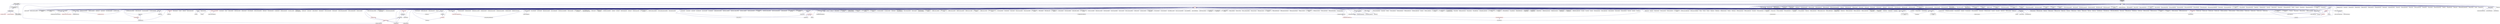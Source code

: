 digraph "reduce.hpp"
{
  edge [fontname="Helvetica",fontsize="10",labelfontname="Helvetica",labelfontsize="10"];
  node [fontname="Helvetica",fontsize="10",shape=record];
  Node369 [label="reduce.hpp",height=0.2,width=0.4,color="black", fillcolor="grey75", style="filled", fontcolor="black"];
  Node369 -> Node370 [dir="back",color="midnightblue",fontsize="10",style="solid",fontname="Helvetica"];
  Node370 [label="partition_unordered\l_map_component.hpp",height=0.2,width=0.4,color="black", fillcolor="white", style="filled",URL="$d8/df3/partition__unordered__map__component_8hpp.html"];
  Node370 -> Node371 [dir="back",color="midnightblue",fontsize="10",style="solid",fontname="Helvetica"];
  Node371 [label="unordered_map.hpp",height=0.2,width=0.4,color="black", fillcolor="white", style="filled",URL="$d9/ddf/hpx_2components_2containers_2unordered_2unordered__map_8hpp.html"];
  Node371 -> Node372 [dir="back",color="midnightblue",fontsize="10",style="solid",fontname="Helvetica"];
  Node372 [label="component_storage.hpp",height=0.2,width=0.4,color="red", fillcolor="white", style="filled",URL="$d6/d36/components_2component__storage_2server_2component__storage_8hpp.html"];
  Node371 -> Node383 [dir="back",color="midnightblue",fontsize="10",style="solid",fontname="Helvetica"];
  Node383 [label="unordered_map.hpp",height=0.2,width=0.4,color="red", fillcolor="white", style="filled",URL="$d6/d06/hpx_2include_2unordered__map_8hpp.html"];
  Node371 -> Node385 [dir="back",color="midnightblue",fontsize="10",style="solid",fontname="Helvetica"];
  Node385 [label="partition_unordered\l_map_component.cpp",height=0.2,width=0.4,color="black", fillcolor="white", style="filled",URL="$d5/d34/partition__unordered__map__component_8cpp.html"];
  Node370 -> Node386 [dir="back",color="midnightblue",fontsize="10",style="solid",fontname="Helvetica"];
  Node386 [label="unordered_map_segmented\l_iterator.hpp",height=0.2,width=0.4,color="black", fillcolor="white", style="filled",URL="$dc/dfd/unordered__map__segmented__iterator_8hpp.html"];
  Node386 -> Node371 [dir="back",color="midnightblue",fontsize="10",style="solid",fontname="Helvetica"];
  Node370 -> Node385 [dir="back",color="midnightblue",fontsize="10",style="solid",fontname="Helvetica"];
  Node369 -> Node387 [dir="back",color="midnightblue",fontsize="10",style="solid",fontname="Helvetica"];
  Node387 [label="lcos.hpp",height=0.2,width=0.4,color="black", fillcolor="white", style="filled",URL="$d5/deb/lcos_8hpp.html"];
  Node387 -> Node388 [dir="back",color="midnightblue",fontsize="10",style="solid",fontname="Helvetica"];
  Node388 [label="allgather_and_gate.cpp",height=0.2,width=0.4,color="black", fillcolor="white", style="filled",URL="$d1/d56/allgather__and__gate_8cpp.html"];
  Node387 -> Node389 [dir="back",color="midnightblue",fontsize="10",style="solid",fontname="Helvetica"];
  Node389 [label="apex_balance.cpp",height=0.2,width=0.4,color="black", fillcolor="white", style="filled",URL="$d4/d8e/apex__balance_8cpp.html"];
  Node387 -> Node390 [dir="back",color="midnightblue",fontsize="10",style="solid",fontname="Helvetica"];
  Node390 [label="apex_policy_engine\l_active_thread_count.cpp",height=0.2,width=0.4,color="black", fillcolor="white", style="filled",URL="$d5/d01/apex__policy__engine__active__thread__count_8cpp.html"];
  Node387 -> Node391 [dir="back",color="midnightblue",fontsize="10",style="solid",fontname="Helvetica"];
  Node391 [label="apex_policy_engine\l_events.cpp",height=0.2,width=0.4,color="black", fillcolor="white", style="filled",URL="$df/d0f/apex__policy__engine__events_8cpp.html"];
  Node387 -> Node392 [dir="back",color="midnightblue",fontsize="10",style="solid",fontname="Helvetica"];
  Node392 [label="apex_policy_engine\l_periodic.cpp",height=0.2,width=0.4,color="black", fillcolor="white", style="filled",URL="$d5/d7b/apex__policy__engine__periodic_8cpp.html"];
  Node387 -> Node393 [dir="back",color="midnightblue",fontsize="10",style="solid",fontname="Helvetica"];
  Node393 [label="heartbeat.cpp",height=0.2,width=0.4,color="black", fillcolor="white", style="filled",URL="$d8/d98/heartbeat_8cpp.html"];
  Node387 -> Node394 [dir="back",color="midnightblue",fontsize="10",style="solid",fontname="Helvetica"];
  Node394 [label="hello_world_component.hpp",height=0.2,width=0.4,color="black", fillcolor="white", style="filled",URL="$df/df0/hello__world__component_8hpp.html"];
  Node394 -> Node395 [dir="back",color="midnightblue",fontsize="10",style="solid",fontname="Helvetica"];
  Node395 [label="hello_world_client.cpp",height=0.2,width=0.4,color="black", fillcolor="white", style="filled",URL="$d5/da6/hello__world__client_8cpp.html"];
  Node394 -> Node396 [dir="back",color="midnightblue",fontsize="10",style="solid",fontname="Helvetica"];
  Node396 [label="hello_world_component.cpp",height=0.2,width=0.4,color="black", fillcolor="white", style="filled",URL="$d8/daa/hello__world__component_8cpp.html"];
  Node387 -> Node397 [dir="back",color="midnightblue",fontsize="10",style="solid",fontname="Helvetica"];
  Node397 [label="row.hpp",height=0.2,width=0.4,color="black", fillcolor="white", style="filled",URL="$dc/d69/row_8hpp.html"];
  Node397 -> Node398 [dir="back",color="midnightblue",fontsize="10",style="solid",fontname="Helvetica"];
  Node398 [label="grid.hpp",height=0.2,width=0.4,color="red", fillcolor="white", style="filled",URL="$dc/d8a/grid_8hpp.html"];
  Node398 -> Node399 [dir="back",color="midnightblue",fontsize="10",style="solid",fontname="Helvetica"];
  Node399 [label="jacobi.cpp",height=0.2,width=0.4,color="black", fillcolor="white", style="filled",URL="$d2/d27/jacobi_8cpp.html"];
  Node398 -> Node400 [dir="back",color="midnightblue",fontsize="10",style="solid",fontname="Helvetica"];
  Node400 [label="solver.hpp",height=0.2,width=0.4,color="red", fillcolor="white", style="filled",URL="$db/d9a/server_2solver_8hpp.html"];
  Node400 -> Node402 [dir="back",color="midnightblue",fontsize="10",style="solid",fontname="Helvetica"];
  Node402 [label="solver.cpp",height=0.2,width=0.4,color="black", fillcolor="white", style="filled",URL="$d6/d94/solver_8cpp.html"];
  Node398 -> Node403 [dir="back",color="midnightblue",fontsize="10",style="solid",fontname="Helvetica"];
  Node403 [label="grid.cpp",height=0.2,width=0.4,color="black", fillcolor="white", style="filled",URL="$d6/d1b/jacobi__component_2grid_8cpp.html"];
  Node397 -> Node404 [dir="back",color="midnightblue",fontsize="10",style="solid",fontname="Helvetica"];
  Node404 [label="stencil_iterator.hpp",height=0.2,width=0.4,color="black", fillcolor="white", style="filled",URL="$dc/d5c/server_2stencil__iterator_8hpp.html"];
  Node404 -> Node400 [dir="back",color="midnightblue",fontsize="10",style="solid",fontname="Helvetica"];
  Node404 -> Node405 [dir="back",color="midnightblue",fontsize="10",style="solid",fontname="Helvetica"];
  Node405 [label="stencil_iterator.cpp",height=0.2,width=0.4,color="black", fillcolor="white", style="filled",URL="$d6/de1/server_2stencil__iterator_8cpp.html"];
  Node404 -> Node406 [dir="back",color="midnightblue",fontsize="10",style="solid",fontname="Helvetica"];
  Node406 [label="stencil_iterator.cpp",height=0.2,width=0.4,color="black", fillcolor="white", style="filled",URL="$d7/d71/stencil__iterator_8cpp.html"];
  Node397 -> Node403 [dir="back",color="midnightblue",fontsize="10",style="solid",fontname="Helvetica"];
  Node387 -> Node407 [dir="back",color="midnightblue",fontsize="10",style="solid",fontname="Helvetica"];
  Node407 [label="stencil_iterator.hpp",height=0.2,width=0.4,color="black", fillcolor="white", style="filled",URL="$d4/dc8/stencil__iterator_8hpp.html"];
  Node407 -> Node400 [dir="back",color="midnightblue",fontsize="10",style="solid",fontname="Helvetica"];
  Node407 -> Node404 [dir="back",color="midnightblue",fontsize="10",style="solid",fontname="Helvetica"];
  Node407 -> Node406 [dir="back",color="midnightblue",fontsize="10",style="solid",fontname="Helvetica"];
  Node387 -> Node404 [dir="back",color="midnightblue",fontsize="10",style="solid",fontname="Helvetica"];
  Node387 -> Node408 [dir="back",color="midnightblue",fontsize="10",style="solid",fontname="Helvetica"];
  Node408 [label="jacobi_hpx.cpp",height=0.2,width=0.4,color="black", fillcolor="white", style="filled",URL="$d8/d72/jacobi__hpx_8cpp.html"];
  Node387 -> Node409 [dir="back",color="midnightblue",fontsize="10",style="solid",fontname="Helvetica"];
  Node409 [label="jacobi_nonuniform_hpx.cpp",height=0.2,width=0.4,color="black", fillcolor="white", style="filled",URL="$de/d56/jacobi__nonuniform__hpx_8cpp.html"];
  Node387 -> Node410 [dir="back",color="midnightblue",fontsize="10",style="solid",fontname="Helvetica"];
  Node410 [label="enumerate_threads.cpp",height=0.2,width=0.4,color="black", fillcolor="white", style="filled",URL="$d3/dd4/enumerate__threads_8cpp.html"];
  Node387 -> Node411 [dir="back",color="midnightblue",fontsize="10",style="solid",fontname="Helvetica"];
  Node411 [label="fibonacci_await.cpp",height=0.2,width=0.4,color="black", fillcolor="white", style="filled",URL="$dc/d1c/fibonacci__await_8cpp.html"];
  Node387 -> Node412 [dir="back",color="midnightblue",fontsize="10",style="solid",fontname="Helvetica"];
  Node412 [label="fibonacci_dataflow.cpp",height=0.2,width=0.4,color="black", fillcolor="white", style="filled",URL="$df/d3d/fibonacci__dataflow_8cpp.html"];
  Node387 -> Node413 [dir="back",color="midnightblue",fontsize="10",style="solid",fontname="Helvetica"];
  Node413 [label="fibonacci_futures.cpp",height=0.2,width=0.4,color="black", fillcolor="white", style="filled",URL="$d6/de3/fibonacci__futures_8cpp.html"];
  Node387 -> Node414 [dir="back",color="midnightblue",fontsize="10",style="solid",fontname="Helvetica"];
  Node414 [label="fibonacci_futures_distributed.cpp",height=0.2,width=0.4,color="black", fillcolor="white", style="filled",URL="$d1/dc9/fibonacci__futures__distributed_8cpp.html"];
  Node387 -> Node415 [dir="back",color="midnightblue",fontsize="10",style="solid",fontname="Helvetica"];
  Node415 [label="fractals.cpp",height=0.2,width=0.4,color="black", fillcolor="white", style="filled",URL="$d8/d58/fractals_8cpp.html"];
  Node387 -> Node416 [dir="back",color="midnightblue",fontsize="10",style="solid",fontname="Helvetica"];
  Node416 [label="fractals_executor.cpp",height=0.2,width=0.4,color="black", fillcolor="white", style="filled",URL="$d9/da9/fractals__executor_8cpp.html"];
  Node387 -> Node417 [dir="back",color="midnightblue",fontsize="10",style="solid",fontname="Helvetica"];
  Node417 [label="fractals_struct.cpp",height=0.2,width=0.4,color="black", fillcolor="white", style="filled",URL="$d8/d2f/fractals__struct_8cpp.html"];
  Node387 -> Node418 [dir="back",color="midnightblue",fontsize="10",style="solid",fontname="Helvetica"];
  Node418 [label="hello_world.cpp",height=0.2,width=0.4,color="black", fillcolor="white", style="filled",URL="$d0/d67/hello__world_8cpp.html"];
  Node387 -> Node419 [dir="back",color="midnightblue",fontsize="10",style="solid",fontname="Helvetica"];
  Node419 [label="latch_local.cpp",height=0.2,width=0.4,color="black", fillcolor="white", style="filled",URL="$dd/dd3/latch__local_8cpp.html"];
  Node387 -> Node420 [dir="back",color="midnightblue",fontsize="10",style="solid",fontname="Helvetica"];
  Node420 [label="latch_remote.cpp",height=0.2,width=0.4,color="black", fillcolor="white", style="filled",URL="$df/d59/latch__remote_8cpp.html"];
  Node387 -> Node421 [dir="back",color="midnightblue",fontsize="10",style="solid",fontname="Helvetica"];
  Node421 [label="local_channel.cpp",height=0.2,width=0.4,color="black", fillcolor="white", style="filled",URL="$d0/d3e/local__channel_8cpp.html"];
  Node387 -> Node422 [dir="back",color="midnightblue",fontsize="10",style="solid",fontname="Helvetica"];
  Node422 [label="pingpong.cpp",height=0.2,width=0.4,color="black", fillcolor="white", style="filled",URL="$dd/d4d/pingpong_8cpp.html"];
  Node387 -> Node423 [dir="back",color="midnightblue",fontsize="10",style="solid",fontname="Helvetica"];
  Node423 [label="shared_mutex.cpp",height=0.2,width=0.4,color="black", fillcolor="white", style="filled",URL="$da/d0b/shared__mutex_8cpp.html"];
  Node387 -> Node424 [dir="back",color="midnightblue",fontsize="10",style="solid",fontname="Helvetica"];
  Node424 [label="wait_composition.cpp",height=0.2,width=0.4,color="black", fillcolor="white", style="filled",URL="$d6/d13/wait__composition_8cpp.html"];
  Node387 -> Node425 [dir="back",color="midnightblue",fontsize="10",style="solid",fontname="Helvetica"];
  Node425 [label="sheneos_compare.cpp",height=0.2,width=0.4,color="black", fillcolor="white", style="filled",URL="$dc/d11/sheneos__compare_8cpp.html"];
  Node387 -> Node426 [dir="back",color="midnightblue",fontsize="10",style="solid",fontname="Helvetica"];
  Node426 [label="spell_check_file.cpp",height=0.2,width=0.4,color="black", fillcolor="white", style="filled",URL="$df/df7/spell__check__file_8cpp.html"];
  Node387 -> Node427 [dir="back",color="midnightblue",fontsize="10",style="solid",fontname="Helvetica"];
  Node427 [label="spell_check_simple.cpp",height=0.2,width=0.4,color="black", fillcolor="white", style="filled",URL="$dd/d54/spell__check__simple_8cpp.html"];
  Node387 -> Node428 [dir="back",color="midnightblue",fontsize="10",style="solid",fontname="Helvetica"];
  Node428 [label="simple_central_tuplespace\l_client.cpp",height=0.2,width=0.4,color="black", fillcolor="white", style="filled",URL="$d1/d7b/simple__central__tuplespace__client_8cpp.html"];
  Node387 -> Node429 [dir="back",color="midnightblue",fontsize="10",style="solid",fontname="Helvetica"];
  Node429 [label="hpx.hpp",height=0.2,width=0.4,color="red", fillcolor="white", style="filled",URL="$d0/daa/hpx_8hpp.html"];
  Node429 -> Node430 [dir="back",color="midnightblue",fontsize="10",style="solid",fontname="Helvetica"];
  Node430 [label="1d_stencil_1.cpp",height=0.2,width=0.4,color="black", fillcolor="white", style="filled",URL="$d2/db1/1d__stencil__1_8cpp.html"];
  Node429 -> Node431 [dir="back",color="midnightblue",fontsize="10",style="solid",fontname="Helvetica"];
  Node431 [label="1d_stencil_2.cpp",height=0.2,width=0.4,color="black", fillcolor="white", style="filled",URL="$d3/dd1/1d__stencil__2_8cpp.html"];
  Node429 -> Node432 [dir="back",color="midnightblue",fontsize="10",style="solid",fontname="Helvetica"];
  Node432 [label="1d_stencil_3.cpp",height=0.2,width=0.4,color="black", fillcolor="white", style="filled",URL="$db/d19/1d__stencil__3_8cpp.html"];
  Node429 -> Node433 [dir="back",color="midnightblue",fontsize="10",style="solid",fontname="Helvetica"];
  Node433 [label="1d_stencil_4.cpp",height=0.2,width=0.4,color="black", fillcolor="white", style="filled",URL="$d1/d7d/1d__stencil__4_8cpp.html"];
  Node429 -> Node434 [dir="back",color="midnightblue",fontsize="10",style="solid",fontname="Helvetica"];
  Node434 [label="1d_stencil_4_parallel.cpp",height=0.2,width=0.4,color="black", fillcolor="white", style="filled",URL="$d6/d05/1d__stencil__4__parallel_8cpp.html"];
  Node429 -> Node435 [dir="back",color="midnightblue",fontsize="10",style="solid",fontname="Helvetica"];
  Node435 [label="1d_stencil_4_repart.cpp",height=0.2,width=0.4,color="black", fillcolor="white", style="filled",URL="$d0/d6b/1d__stencil__4__repart_8cpp.html"];
  Node429 -> Node436 [dir="back",color="midnightblue",fontsize="10",style="solid",fontname="Helvetica"];
  Node436 [label="1d_stencil_4_throttle.cpp",height=0.2,width=0.4,color="black", fillcolor="white", style="filled",URL="$d6/de5/1d__stencil__4__throttle_8cpp.html"];
  Node429 -> Node437 [dir="back",color="midnightblue",fontsize="10",style="solid",fontname="Helvetica"];
  Node437 [label="1d_stencil_5.cpp",height=0.2,width=0.4,color="black", fillcolor="white", style="filled",URL="$d7/d2a/1d__stencil__5_8cpp.html"];
  Node429 -> Node438 [dir="back",color="midnightblue",fontsize="10",style="solid",fontname="Helvetica"];
  Node438 [label="1d_stencil_6.cpp",height=0.2,width=0.4,color="black", fillcolor="white", style="filled",URL="$db/de7/1d__stencil__6_8cpp.html"];
  Node429 -> Node439 [dir="back",color="midnightblue",fontsize="10",style="solid",fontname="Helvetica"];
  Node439 [label="1d_stencil_7.cpp",height=0.2,width=0.4,color="black", fillcolor="white", style="filled",URL="$d4/d5a/1d__stencil__7_8cpp.html"];
  Node429 -> Node440 [dir="back",color="midnightblue",fontsize="10",style="solid",fontname="Helvetica"];
  Node440 [label="1d_stencil_8.cpp",height=0.2,width=0.4,color="black", fillcolor="white", style="filled",URL="$df/de0/1d__stencil__8_8cpp.html"];
  Node429 -> Node441 [dir="back",color="midnightblue",fontsize="10",style="solid",fontname="Helvetica"];
  Node441 [label="accumulator.cpp",height=0.2,width=0.4,color="black", fillcolor="white", style="filled",URL="$d1/d81/accumulator_8cpp.html"];
  Node429 -> Node442 [dir="back",color="midnightblue",fontsize="10",style="solid",fontname="Helvetica"];
  Node442 [label="accumulator.hpp",height=0.2,width=0.4,color="red", fillcolor="white", style="filled",URL="$d4/d9d/server_2accumulator_8hpp.html"];
  Node442 -> Node441 [dir="back",color="midnightblue",fontsize="10",style="solid",fontname="Helvetica"];
  Node429 -> Node445 [dir="back",color="midnightblue",fontsize="10",style="solid",fontname="Helvetica"];
  Node445 [label="template_function_accumulator.hpp",height=0.2,width=0.4,color="black", fillcolor="white", style="filled",URL="$d7/da6/server_2template__function__accumulator_8hpp.html"];
  Node445 -> Node446 [dir="back",color="midnightblue",fontsize="10",style="solid",fontname="Helvetica"];
  Node446 [label="template_function_accumulator.cpp",height=0.2,width=0.4,color="black", fillcolor="white", style="filled",URL="$d5/d02/template__function__accumulator_8cpp.html"];
  Node445 -> Node447 [dir="back",color="midnightblue",fontsize="10",style="solid",fontname="Helvetica"];
  Node447 [label="template_function_accumulator.hpp",height=0.2,width=0.4,color="red", fillcolor="white", style="filled",URL="$d3/de9/template__function__accumulator_8hpp.html"];
  Node429 -> Node449 [dir="back",color="midnightblue",fontsize="10",style="solid",fontname="Helvetica"];
  Node449 [label="template_accumulator.cpp",height=0.2,width=0.4,color="black", fillcolor="white", style="filled",URL="$d0/d4a/template__accumulator_8cpp.html"];
  Node429 -> Node446 [dir="back",color="midnightblue",fontsize="10",style="solid",fontname="Helvetica"];
  Node429 -> Node447 [dir="back",color="midnightblue",fontsize="10",style="solid",fontname="Helvetica"];
  Node429 -> Node450 [dir="back",color="midnightblue",fontsize="10",style="solid",fontname="Helvetica"];
  Node450 [label="allgather_module.cpp",height=0.2,width=0.4,color="black", fillcolor="white", style="filled",URL="$df/de4/allgather__module_8cpp.html"];
  Node429 -> Node451 [dir="back",color="midnightblue",fontsize="10",style="solid",fontname="Helvetica"];
  Node451 [label="allgather.cpp",height=0.2,width=0.4,color="black", fillcolor="white", style="filled",URL="$d7/d06/allgather_8cpp.html"];
  Node429 -> Node388 [dir="back",color="midnightblue",fontsize="10",style="solid",fontname="Helvetica"];
  Node429 -> Node452 [dir="back",color="midnightblue",fontsize="10",style="solid",fontname="Helvetica"];
  Node452 [label="ag_client.cpp",height=0.2,width=0.4,color="black", fillcolor="white", style="filled",URL="$d4/d5d/ag__client_8cpp.html"];
  Node429 -> Node453 [dir="back",color="midnightblue",fontsize="10",style="solid",fontname="Helvetica"];
  Node453 [label="hpx_thread_phase.cpp",height=0.2,width=0.4,color="black", fillcolor="white", style="filled",URL="$d5/dca/hpx__thread__phase_8cpp.html"];
  Node429 -> Node454 [dir="back",color="midnightblue",fontsize="10",style="solid",fontname="Helvetica"];
  Node454 [label="os_thread_num.cpp",height=0.2,width=0.4,color="black", fillcolor="white", style="filled",URL="$d2/dfb/os__thread__num_8cpp.html"];
  Node429 -> Node455 [dir="back",color="midnightblue",fontsize="10",style="solid",fontname="Helvetica"];
  Node455 [label="cancelable_action.cpp",height=0.2,width=0.4,color="black", fillcolor="white", style="filled",URL="$d5/d0c/cancelable__action_8cpp.html"];
  Node429 -> Node456 [dir="back",color="midnightblue",fontsize="10",style="solid",fontname="Helvetica"];
  Node456 [label="cancelable_action.hpp",height=0.2,width=0.4,color="black", fillcolor="white", style="filled",URL="$d5/d4d/server_2cancelable__action_8hpp.html"];
  Node456 -> Node455 [dir="back",color="midnightblue",fontsize="10",style="solid",fontname="Helvetica"];
  Node456 -> Node457 [dir="back",color="midnightblue",fontsize="10",style="solid",fontname="Helvetica"];
  Node457 [label="cancelable_action.hpp",height=0.2,width=0.4,color="red", fillcolor="white", style="filled",URL="$d0/da3/stubs_2cancelable__action_8hpp.html"];
  Node429 -> Node457 [dir="back",color="midnightblue",fontsize="10",style="solid",fontname="Helvetica"];
  Node429 -> Node459 [dir="back",color="midnightblue",fontsize="10",style="solid",fontname="Helvetica"];
  Node459 [label="cancelable_action_client.cpp",height=0.2,width=0.4,color="black", fillcolor="white", style="filled",URL="$d1/db8/cancelable__action__client_8cpp.html"];
  Node429 -> Node460 [dir="back",color="midnightblue",fontsize="10",style="solid",fontname="Helvetica"];
  Node460 [label="cublas_matmul.cpp",height=0.2,width=0.4,color="black", fillcolor="white", style="filled",URL="$dd/d84/cublas__matmul_8cpp.html"];
  Node429 -> Node461 [dir="back",color="midnightblue",fontsize="10",style="solid",fontname="Helvetica"];
  Node461 [label="win_perf_counters.cpp",height=0.2,width=0.4,color="black", fillcolor="white", style="filled",URL="$d8/d11/win__perf__counters_8cpp.html"];
  Node429 -> Node462 [dir="back",color="midnightblue",fontsize="10",style="solid",fontname="Helvetica"];
  Node462 [label="win_perf_counters.hpp",height=0.2,width=0.4,color="black", fillcolor="white", style="filled",URL="$d5/da7/win__perf__counters_8hpp.html"];
  Node429 -> Node394 [dir="back",color="midnightblue",fontsize="10",style="solid",fontname="Helvetica"];
  Node429 -> Node463 [dir="back",color="midnightblue",fontsize="10",style="solid",fontname="Helvetica"];
  Node463 [label="interpolate1d.cpp",height=0.2,width=0.4,color="black", fillcolor="white", style="filled",URL="$d0/d05/interpolate1d_8cpp.html"];
  Node429 -> Node464 [dir="back",color="midnightblue",fontsize="10",style="solid",fontname="Helvetica"];
  Node464 [label="partition.hpp",height=0.2,width=0.4,color="black", fillcolor="white", style="filled",URL="$d0/d7a/examples_2interpolate1d_2interpolate1d_2partition_8hpp.html"];
  Node464 -> Node463 [dir="back",color="midnightblue",fontsize="10",style="solid",fontname="Helvetica"];
  Node464 -> Node465 [dir="back",color="midnightblue",fontsize="10",style="solid",fontname="Helvetica"];
  Node465 [label="interpolate1d.hpp",height=0.2,width=0.4,color="red", fillcolor="white", style="filled",URL="$d4/dc7/interpolate1d_8hpp.html"];
  Node465 -> Node463 [dir="back",color="midnightblue",fontsize="10",style="solid",fontname="Helvetica"];
  Node429 -> Node467 [dir="back",color="midnightblue",fontsize="10",style="solid",fontname="Helvetica"];
  Node467 [label="partition.hpp",height=0.2,width=0.4,color="black", fillcolor="white", style="filled",URL="$d0/dff/examples_2interpolate1d_2interpolate1d_2server_2partition_8hpp.html"];
  Node467 -> Node464 [dir="back",color="midnightblue",fontsize="10",style="solid",fontname="Helvetica"];
  Node467 -> Node468 [dir="back",color="midnightblue",fontsize="10",style="solid",fontname="Helvetica"];
  Node468 [label="partition.cpp",height=0.2,width=0.4,color="black", fillcolor="white", style="filled",URL="$d0/d4f/examples_2interpolate1d_2interpolate1d_2server_2partition_8cpp.html"];
  Node429 -> Node465 [dir="back",color="midnightblue",fontsize="10",style="solid",fontname="Helvetica"];
  Node429 -> Node469 [dir="back",color="midnightblue",fontsize="10",style="solid",fontname="Helvetica"];
  Node469 [label="read_values.cpp",height=0.2,width=0.4,color="black", fillcolor="white", style="filled",URL="$d0/d8c/interpolate1d_2interpolate1d_2read__values_8cpp.html"];
  Node429 -> Node468 [dir="back",color="midnightblue",fontsize="10",style="solid",fontname="Helvetica"];
  Node429 -> Node399 [dir="back",color="midnightblue",fontsize="10",style="solid",fontname="Helvetica"];
  Node429 -> Node403 [dir="back",color="midnightblue",fontsize="10",style="solid",fontname="Helvetica"];
  Node429 -> Node470 [dir="back",color="midnightblue",fontsize="10",style="solid",fontname="Helvetica"];
  Node470 [label="row.cpp",height=0.2,width=0.4,color="black", fillcolor="white", style="filled",URL="$d3/d86/server_2row_8cpp.html"];
  Node429 -> Node402 [dir="back",color="midnightblue",fontsize="10",style="solid",fontname="Helvetica"];
  Node429 -> Node405 [dir="back",color="midnightblue",fontsize="10",style="solid",fontname="Helvetica"];
  Node429 -> Node406 [dir="back",color="midnightblue",fontsize="10",style="solid",fontname="Helvetica"];
  Node429 -> Node471 [dir="back",color="midnightblue",fontsize="10",style="solid",fontname="Helvetica"];
  Node471 [label="jacobi.cpp",height=0.2,width=0.4,color="black", fillcolor="white", style="filled",URL="$d3/d44/smp_2jacobi_8cpp.html"];
  Node429 -> Node408 [dir="back",color="midnightblue",fontsize="10",style="solid",fontname="Helvetica"];
  Node429 -> Node472 [dir="back",color="midnightblue",fontsize="10",style="solid",fontname="Helvetica"];
  Node472 [label="jacobi_nonuniform.cpp",height=0.2,width=0.4,color="black", fillcolor="white", style="filled",URL="$dd/ddc/jacobi__nonuniform_8cpp.html"];
  Node429 -> Node409 [dir="back",color="midnightblue",fontsize="10",style="solid",fontname="Helvetica"];
  Node429 -> Node473 [dir="back",color="midnightblue",fontsize="10",style="solid",fontname="Helvetica"];
  Node473 [label="nqueen.cpp",height=0.2,width=0.4,color="black", fillcolor="white", style="filled",URL="$db/dca/nqueen_8cpp.html"];
  Node429 -> Node474 [dir="back",color="midnightblue",fontsize="10",style="solid",fontname="Helvetica"];
  Node474 [label="nqueen.hpp",height=0.2,width=0.4,color="red", fillcolor="white", style="filled",URL="$de/d58/server_2nqueen_8hpp.html"];
  Node474 -> Node473 [dir="back",color="midnightblue",fontsize="10",style="solid",fontname="Helvetica"];
  Node429 -> Node477 [dir="back",color="midnightblue",fontsize="10",style="solid",fontname="Helvetica"];
  Node477 [label="nqueen_client.cpp",height=0.2,width=0.4,color="black", fillcolor="white", style="filled",URL="$d3/d5e/nqueen__client_8cpp.html"];
  Node429 -> Node478 [dir="back",color="midnightblue",fontsize="10",style="solid",fontname="Helvetica"];
  Node478 [label="sine.cpp",height=0.2,width=0.4,color="black", fillcolor="white", style="filled",URL="$d3/d0d/server_2sine_8cpp.html"];
  Node429 -> Node479 [dir="back",color="midnightblue",fontsize="10",style="solid",fontname="Helvetica"];
  Node479 [label="sine.hpp",height=0.2,width=0.4,color="black", fillcolor="white", style="filled",URL="$d8/dac/sine_8hpp.html"];
  Node479 -> Node478 [dir="back",color="midnightblue",fontsize="10",style="solid",fontname="Helvetica"];
  Node479 -> Node480 [dir="back",color="midnightblue",fontsize="10",style="solid",fontname="Helvetica"];
  Node480 [label="sine.cpp",height=0.2,width=0.4,color="black", fillcolor="white", style="filled",URL="$d5/dd8/sine_8cpp.html"];
  Node429 -> Node480 [dir="back",color="midnightblue",fontsize="10",style="solid",fontname="Helvetica"];
  Node429 -> Node481 [dir="back",color="midnightblue",fontsize="10",style="solid",fontname="Helvetica"];
  Node481 [label="sine_client.cpp",height=0.2,width=0.4,color="black", fillcolor="white", style="filled",URL="$db/d62/sine__client_8cpp.html"];
  Node429 -> Node482 [dir="back",color="midnightblue",fontsize="10",style="solid",fontname="Helvetica"];
  Node482 [label="qt.cpp",height=0.2,width=0.4,color="black", fillcolor="white", style="filled",URL="$df/d90/qt_8cpp.html"];
  Node429 -> Node483 [dir="back",color="midnightblue",fontsize="10",style="solid",fontname="Helvetica"];
  Node483 [label="queue_client.cpp",height=0.2,width=0.4,color="black", fillcolor="white", style="filled",URL="$d7/d96/queue__client_8cpp.html"];
  Node429 -> Node484 [dir="back",color="midnightblue",fontsize="10",style="solid",fontname="Helvetica"];
  Node484 [label="customize_async.cpp",height=0.2,width=0.4,color="black", fillcolor="white", style="filled",URL="$d0/d82/customize__async_8cpp.html"];
  Node429 -> Node485 [dir="back",color="midnightblue",fontsize="10",style="solid",fontname="Helvetica"];
  Node485 [label="data_actions.cpp",height=0.2,width=0.4,color="black", fillcolor="white", style="filled",URL="$dc/d68/data__actions_8cpp.html"];
  Node429 -> Node486 [dir="back",color="midnightblue",fontsize="10",style="solid",fontname="Helvetica"];
  Node486 [label="error_handling.cpp",height=0.2,width=0.4,color="black", fillcolor="white", style="filled",URL="$d9/d96/error__handling_8cpp.html"];
  Node429 -> Node487 [dir="back",color="midnightblue",fontsize="10",style="solid",fontname="Helvetica"];
  Node487 [label="event_synchronization.cpp",height=0.2,width=0.4,color="black", fillcolor="white", style="filled",URL="$d0/d35/event__synchronization_8cpp.html"];
  Node429 -> Node488 [dir="back",color="midnightblue",fontsize="10",style="solid",fontname="Helvetica"];
  Node488 [label="factorial.cpp",height=0.2,width=0.4,color="black", fillcolor="white", style="filled",URL="$d9/d00/factorial_8cpp.html"];
  Node429 -> Node489 [dir="back",color="midnightblue",fontsize="10",style="solid",fontname="Helvetica"];
  Node489 [label="file_serialization.cpp",height=0.2,width=0.4,color="black", fillcolor="white", style="filled",URL="$de/d58/file__serialization_8cpp.html"];
  Node429 -> Node490 [dir="back",color="midnightblue",fontsize="10",style="solid",fontname="Helvetica"];
  Node490 [label="init_globally.cpp",height=0.2,width=0.4,color="black", fillcolor="white", style="filled",URL="$d6/dad/init__globally_8cpp.html"];
  Node429 -> Node491 [dir="back",color="midnightblue",fontsize="10",style="solid",fontname="Helvetica"];
  Node491 [label="interest_calculator.cpp",height=0.2,width=0.4,color="black", fillcolor="white", style="filled",URL="$d2/d86/interest__calculator_8cpp.html"];
  Node429 -> Node492 [dir="back",color="midnightblue",fontsize="10",style="solid",fontname="Helvetica"];
  Node492 [label="non_atomic_rma.cpp",height=0.2,width=0.4,color="black", fillcolor="white", style="filled",URL="$d7/d8b/non__atomic__rma_8cpp.html"];
  Node429 -> Node493 [dir="back",color="midnightblue",fontsize="10",style="solid",fontname="Helvetica"];
  Node493 [label="partitioned_vector\l_spmd_foreach.cpp",height=0.2,width=0.4,color="black", fillcolor="white", style="filled",URL="$db/d7c/partitioned__vector__spmd__foreach_8cpp.html"];
  Node429 -> Node494 [dir="back",color="midnightblue",fontsize="10",style="solid",fontname="Helvetica"];
  Node494 [label="pipeline1.cpp",height=0.2,width=0.4,color="black", fillcolor="white", style="filled",URL="$d5/d77/pipeline1_8cpp.html"];
  Node429 -> Node495 [dir="back",color="midnightblue",fontsize="10",style="solid",fontname="Helvetica"];
  Node495 [label="quicksort.cpp",height=0.2,width=0.4,color="black", fillcolor="white", style="filled",URL="$d3/d1e/quicksort_8cpp.html"];
  Node429 -> Node496 [dir="back",color="midnightblue",fontsize="10",style="solid",fontname="Helvetica"];
  Node496 [label="receive_buffer.cpp",height=0.2,width=0.4,color="black", fillcolor="white", style="filled",URL="$d7/d10/receive__buffer_8cpp.html"];
  Node429 -> Node497 [dir="back",color="midnightblue",fontsize="10",style="solid",fontname="Helvetica"];
  Node497 [label="safe_object.cpp",height=0.2,width=0.4,color="black", fillcolor="white", style="filled",URL="$dd/d52/safe__object_8cpp.html"];
  Node429 -> Node498 [dir="back",color="midnightblue",fontsize="10",style="solid",fontname="Helvetica"];
  Node498 [label="sort_by_key_demo.cpp",height=0.2,width=0.4,color="black", fillcolor="white", style="filled",URL="$da/d20/sort__by__key__demo_8cpp.html"];
  Node429 -> Node499 [dir="back",color="midnightblue",fontsize="10",style="solid",fontname="Helvetica"];
  Node499 [label="timed_wake.cpp",height=0.2,width=0.4,color="black", fillcolor="white", style="filled",URL="$d8/df9/timed__wake_8cpp.html"];
  Node429 -> Node500 [dir="back",color="midnightblue",fontsize="10",style="solid",fontname="Helvetica"];
  Node500 [label="vector_counting_dotproduct.cpp",height=0.2,width=0.4,color="black", fillcolor="white", style="filled",URL="$df/de9/vector__counting__dotproduct_8cpp.html"];
  Node429 -> Node501 [dir="back",color="midnightblue",fontsize="10",style="solid",fontname="Helvetica"];
  Node501 [label="vector_zip_dotproduct.cpp",height=0.2,width=0.4,color="black", fillcolor="white", style="filled",URL="$dc/d18/vector__zip__dotproduct_8cpp.html"];
  Node429 -> Node502 [dir="back",color="midnightblue",fontsize="10",style="solid",fontname="Helvetica"];
  Node502 [label="zerocopy_rdma.cpp",height=0.2,width=0.4,color="black", fillcolor="white", style="filled",URL="$d1/dad/zerocopy__rdma_8cpp.html"];
  Node429 -> Node503 [dir="back",color="midnightblue",fontsize="10",style="solid",fontname="Helvetica"];
  Node503 [label="random_mem_access.cpp",height=0.2,width=0.4,color="black", fillcolor="white", style="filled",URL="$d1/d51/random__mem__access_8cpp.html"];
  Node429 -> Node504 [dir="back",color="midnightblue",fontsize="10",style="solid",fontname="Helvetica"];
  Node504 [label="random_mem_access.hpp",height=0.2,width=0.4,color="red", fillcolor="white", style="filled",URL="$d0/d19/server_2random__mem__access_8hpp.html"];
  Node504 -> Node503 [dir="back",color="midnightblue",fontsize="10",style="solid",fontname="Helvetica"];
  Node429 -> Node507 [dir="back",color="midnightblue",fontsize="10",style="solid",fontname="Helvetica"];
  Node507 [label="random_mem_access_client.cpp",height=0.2,width=0.4,color="black", fillcolor="white", style="filled",URL="$df/d1b/random__mem__access__client_8cpp.html"];
  Node429 -> Node508 [dir="back",color="midnightblue",fontsize="10",style="solid",fontname="Helvetica"];
  Node508 [label="oversubscribing_resource\l_partitioner.cpp",height=0.2,width=0.4,color="black", fillcolor="white", style="filled",URL="$dd/dee/oversubscribing__resource__partitioner_8cpp.html"];
  Node429 -> Node509 [dir="back",color="midnightblue",fontsize="10",style="solid",fontname="Helvetica"];
  Node509 [label="simple_resource_partitioner.cpp",height=0.2,width=0.4,color="black", fillcolor="white", style="filled",URL="$d5/df9/simple__resource__partitioner_8cpp.html"];
  Node429 -> Node510 [dir="back",color="midnightblue",fontsize="10",style="solid",fontname="Helvetica"];
  Node510 [label="dimension.hpp",height=0.2,width=0.4,color="red", fillcolor="white", style="filled",URL="$d6/d39/sheneos_2sheneos_2dimension_8hpp.html"];
  Node510 -> Node516 [dir="back",color="midnightblue",fontsize="10",style="solid",fontname="Helvetica"];
  Node516 [label="partition3d.hpp",height=0.2,width=0.4,color="black", fillcolor="white", style="filled",URL="$dd/dbf/server_2partition3d_8hpp.html"];
  Node516 -> Node517 [dir="back",color="midnightblue",fontsize="10",style="solid",fontname="Helvetica"];
  Node517 [label="partition3d.hpp",height=0.2,width=0.4,color="black", fillcolor="white", style="filled",URL="$d1/d50/partition3d_8hpp.html"];
  Node517 -> Node513 [dir="back",color="midnightblue",fontsize="10",style="solid",fontname="Helvetica"];
  Node513 [label="interpolator.cpp",height=0.2,width=0.4,color="black", fillcolor="white", style="filled",URL="$d5/d02/interpolator_8cpp.html"];
  Node517 -> Node518 [dir="back",color="midnightblue",fontsize="10",style="solid",fontname="Helvetica"];
  Node518 [label="interpolator.hpp",height=0.2,width=0.4,color="red", fillcolor="white", style="filled",URL="$dc/d3b/interpolator_8hpp.html"];
  Node518 -> Node513 [dir="back",color="midnightblue",fontsize="10",style="solid",fontname="Helvetica"];
  Node518 -> Node425 [dir="back",color="midnightblue",fontsize="10",style="solid",fontname="Helvetica"];
  Node518 -> Node520 [dir="back",color="midnightblue",fontsize="10",style="solid",fontname="Helvetica"];
  Node520 [label="sheneos_test.cpp",height=0.2,width=0.4,color="black", fillcolor="white", style="filled",URL="$d4/d6e/sheneos__test_8cpp.html"];
  Node516 -> Node515 [dir="back",color="midnightblue",fontsize="10",style="solid",fontname="Helvetica"];
  Node515 [label="partition3d.cpp",height=0.2,width=0.4,color="black", fillcolor="white", style="filled",URL="$de/d70/partition3d_8cpp.html"];
  Node429 -> Node513 [dir="back",color="midnightblue",fontsize="10",style="solid",fontname="Helvetica"];
  Node429 -> Node517 [dir="back",color="midnightblue",fontsize="10",style="solid",fontname="Helvetica"];
  Node429 -> Node516 [dir="back",color="midnightblue",fontsize="10",style="solid",fontname="Helvetica"];
  Node429 -> Node518 [dir="back",color="midnightblue",fontsize="10",style="solid",fontname="Helvetica"];
  Node429 -> Node521 [dir="back",color="midnightblue",fontsize="10",style="solid",fontname="Helvetica"];
  Node521 [label="configuration.hpp",height=0.2,width=0.4,color="red", fillcolor="white", style="filled",URL="$dc/d0a/configuration_8hpp.html"];
  Node521 -> Node518 [dir="back",color="midnightblue",fontsize="10",style="solid",fontname="Helvetica"];
  Node429 -> Node514 [dir="back",color="midnightblue",fontsize="10",style="solid",fontname="Helvetica"];
  Node514 [label="read_values.cpp",height=0.2,width=0.4,color="black", fillcolor="white", style="filled",URL="$d7/da4/sheneos_2sheneos_2read__values_8cpp.html"];
  Node429 -> Node515 [dir="back",color="midnightblue",fontsize="10",style="solid",fontname="Helvetica"];
  Node429 -> Node520 [dir="back",color="midnightblue",fontsize="10",style="solid",fontname="Helvetica"];
  Node429 -> Node523 [dir="back",color="midnightblue",fontsize="10",style="solid",fontname="Helvetica"];
  Node523 [label="startup_shutdown.cpp",height=0.2,width=0.4,color="black", fillcolor="white", style="filled",URL="$d3/dfc/server_2startup__shutdown_8cpp.html"];
  Node429 -> Node524 [dir="back",color="midnightblue",fontsize="10",style="solid",fontname="Helvetica"];
  Node524 [label="startup_shutdown.cpp",height=0.2,width=0.4,color="black", fillcolor="white", style="filled",URL="$d0/ddb/startup__shutdown_8cpp.html"];
  Node429 -> Node525 [dir="back",color="midnightblue",fontsize="10",style="solid",fontname="Helvetica"];
  Node525 [label="spin.cpp",height=0.2,width=0.4,color="black", fillcolor="white", style="filled",URL="$d7/df2/spin_8cpp.html"];
  Node429 -> Node526 [dir="back",color="midnightblue",fontsize="10",style="solid",fontname="Helvetica"];
  Node526 [label="throttle.cpp",height=0.2,width=0.4,color="black", fillcolor="white", style="filled",URL="$de/d56/server_2throttle_8cpp.html"];
  Node429 -> Node527 [dir="back",color="midnightblue",fontsize="10",style="solid",fontname="Helvetica"];
  Node527 [label="throttle.hpp",height=0.2,width=0.4,color="black", fillcolor="white", style="filled",URL="$db/dc9/server_2throttle_8hpp.html"];
  Node527 -> Node526 [dir="back",color="midnightblue",fontsize="10",style="solid",fontname="Helvetica"];
  Node527 -> Node528 [dir="back",color="midnightblue",fontsize="10",style="solid",fontname="Helvetica"];
  Node528 [label="throttle.hpp",height=0.2,width=0.4,color="black", fillcolor="white", style="filled",URL="$d5/dec/stubs_2throttle_8hpp.html"];
  Node528 -> Node529 [dir="back",color="midnightblue",fontsize="10",style="solid",fontname="Helvetica"];
  Node529 [label="throttle.hpp",height=0.2,width=0.4,color="red", fillcolor="white", style="filled",URL="$d2/d2e/throttle_8hpp.html"];
  Node529 -> Node530 [dir="back",color="midnightblue",fontsize="10",style="solid",fontname="Helvetica"];
  Node530 [label="throttle.cpp",height=0.2,width=0.4,color="black", fillcolor="white", style="filled",URL="$db/d02/throttle_8cpp.html"];
  Node429 -> Node528 [dir="back",color="midnightblue",fontsize="10",style="solid",fontname="Helvetica"];
  Node429 -> Node530 [dir="back",color="midnightblue",fontsize="10",style="solid",fontname="Helvetica"];
  Node429 -> Node529 [dir="back",color="midnightblue",fontsize="10",style="solid",fontname="Helvetica"];
  Node429 -> Node532 [dir="back",color="midnightblue",fontsize="10",style="solid",fontname="Helvetica"];
  Node532 [label="transpose_await.cpp",height=0.2,width=0.4,color="black", fillcolor="white", style="filled",URL="$de/d68/transpose__await_8cpp.html"];
  Node429 -> Node533 [dir="back",color="midnightblue",fontsize="10",style="solid",fontname="Helvetica"];
  Node533 [label="transpose_block.cpp",height=0.2,width=0.4,color="black", fillcolor="white", style="filled",URL="$d0/de1/transpose__block_8cpp.html"];
  Node429 -> Node534 [dir="back",color="midnightblue",fontsize="10",style="solid",fontname="Helvetica"];
  Node534 [label="transpose_block_numa.cpp",height=0.2,width=0.4,color="black", fillcolor="white", style="filled",URL="$dd/d3b/transpose__block__numa_8cpp.html"];
  Node429 -> Node535 [dir="back",color="midnightblue",fontsize="10",style="solid",fontname="Helvetica"];
  Node535 [label="transpose_serial.cpp",height=0.2,width=0.4,color="black", fillcolor="white", style="filled",URL="$db/d74/transpose__serial_8cpp.html"];
  Node429 -> Node536 [dir="back",color="midnightblue",fontsize="10",style="solid",fontname="Helvetica"];
  Node536 [label="transpose_serial_block.cpp",height=0.2,width=0.4,color="black", fillcolor="white", style="filled",URL="$d8/daa/transpose__serial__block_8cpp.html"];
  Node429 -> Node537 [dir="back",color="midnightblue",fontsize="10",style="solid",fontname="Helvetica"];
  Node537 [label="transpose_serial_vector.cpp",height=0.2,width=0.4,color="black", fillcolor="white", style="filled",URL="$d4/d04/transpose__serial__vector_8cpp.html"];
  Node429 -> Node538 [dir="back",color="midnightblue",fontsize="10",style="solid",fontname="Helvetica"];
  Node538 [label="transpose_smp.cpp",height=0.2,width=0.4,color="black", fillcolor="white", style="filled",URL="$d2/d99/transpose__smp_8cpp.html"];
  Node429 -> Node539 [dir="back",color="midnightblue",fontsize="10",style="solid",fontname="Helvetica"];
  Node539 [label="transpose_smp_block.cpp",height=0.2,width=0.4,color="black", fillcolor="white", style="filled",URL="$da/d4d/transpose__smp__block_8cpp.html"];
  Node429 -> Node540 [dir="back",color="midnightblue",fontsize="10",style="solid",fontname="Helvetica"];
  Node540 [label="simple_central_tuplespace.hpp",height=0.2,width=0.4,color="red", fillcolor="white", style="filled",URL="$db/d69/server_2simple__central__tuplespace_8hpp.html"];
  Node540 -> Node541 [dir="back",color="midnightblue",fontsize="10",style="solid",fontname="Helvetica"];
  Node541 [label="simple_central_tuplespace.cpp",height=0.2,width=0.4,color="black", fillcolor="white", style="filled",URL="$d3/dec/simple__central__tuplespace_8cpp.html"];
  Node429 -> Node544 [dir="back",color="midnightblue",fontsize="10",style="solid",fontname="Helvetica"];
  Node544 [label="tuples_warehouse.hpp",height=0.2,width=0.4,color="black", fillcolor="white", style="filled",URL="$da/de6/tuples__warehouse_8hpp.html"];
  Node544 -> Node540 [dir="back",color="midnightblue",fontsize="10",style="solid",fontname="Helvetica"];
  Node429 -> Node541 [dir="back",color="midnightblue",fontsize="10",style="solid",fontname="Helvetica"];
  Node429 -> Node545 [dir="back",color="midnightblue",fontsize="10",style="solid",fontname="Helvetica"];
  Node545 [label="hpx_runtime.cpp",height=0.2,width=0.4,color="black", fillcolor="white", style="filled",URL="$d7/d1e/hpx__runtime_8cpp.html"];
  Node429 -> Node546 [dir="back",color="midnightblue",fontsize="10",style="solid",fontname="Helvetica"];
  Node546 [label="synchronize.cpp",height=0.2,width=0.4,color="black", fillcolor="white", style="filled",URL="$da/da2/synchronize_8cpp.html"];
  Node429 -> Node547 [dir="back",color="midnightblue",fontsize="10",style="solid",fontname="Helvetica"];
  Node547 [label="agas_cache_timings.cpp",height=0.2,width=0.4,color="black", fillcolor="white", style="filled",URL="$dd/d37/agas__cache__timings_8cpp.html"];
  Node429 -> Node548 [dir="back",color="midnightblue",fontsize="10",style="solid",fontname="Helvetica"];
  Node548 [label="async_overheads.cpp",height=0.2,width=0.4,color="black", fillcolor="white", style="filled",URL="$de/da6/async__overheads_8cpp.html"];
  Node429 -> Node549 [dir="back",color="midnightblue",fontsize="10",style="solid",fontname="Helvetica"];
  Node549 [label="coroutines_call_overhead.cpp",height=0.2,width=0.4,color="black", fillcolor="white", style="filled",URL="$da/d1e/coroutines__call__overhead_8cpp.html"];
  Node429 -> Node550 [dir="back",color="midnightblue",fontsize="10",style="solid",fontname="Helvetica"];
  Node550 [label="foreach_scaling.cpp",height=0.2,width=0.4,color="black", fillcolor="white", style="filled",URL="$d4/d94/foreach__scaling_8cpp.html"];
  Node429 -> Node551 [dir="back",color="midnightblue",fontsize="10",style="solid",fontname="Helvetica"];
  Node551 [label="function_object_wrapper\l_overhead.cpp",height=0.2,width=0.4,color="black", fillcolor="white", style="filled",URL="$d5/d6f/function__object__wrapper__overhead_8cpp.html"];
  Node429 -> Node552 [dir="back",color="midnightblue",fontsize="10",style="solid",fontname="Helvetica"];
  Node552 [label="hpx_homogeneous_timed\l_task_spawn_executors.cpp",height=0.2,width=0.4,color="black", fillcolor="white", style="filled",URL="$d1/d3b/hpx__homogeneous__timed__task__spawn__executors_8cpp.html"];
  Node429 -> Node553 [dir="back",color="midnightblue",fontsize="10",style="solid",fontname="Helvetica"];
  Node553 [label="htts2_hpx.cpp",height=0.2,width=0.4,color="black", fillcolor="white", style="filled",URL="$d2/daf/htts2__hpx_8cpp.html"];
  Node429 -> Node554 [dir="back",color="midnightblue",fontsize="10",style="solid",fontname="Helvetica"];
  Node554 [label="partitioned_vector\l_foreach.cpp",height=0.2,width=0.4,color="black", fillcolor="white", style="filled",URL="$df/d5f/partitioned__vector__foreach_8cpp.html"];
  Node429 -> Node555 [dir="back",color="midnightblue",fontsize="10",style="solid",fontname="Helvetica"];
  Node555 [label="serialization_overhead.cpp",height=0.2,width=0.4,color="black", fillcolor="white", style="filled",URL="$d3/df8/serialization__overhead_8cpp.html"];
  Node429 -> Node556 [dir="back",color="midnightblue",fontsize="10",style="solid",fontname="Helvetica"];
  Node556 [label="sizeof.cpp",height=0.2,width=0.4,color="black", fillcolor="white", style="filled",URL="$d3/d0f/sizeof_8cpp.html"];
  Node429 -> Node557 [dir="back",color="midnightblue",fontsize="10",style="solid",fontname="Helvetica"];
  Node557 [label="skynet.cpp",height=0.2,width=0.4,color="black", fillcolor="white", style="filled",URL="$d0/dc3/skynet_8cpp.html"];
  Node429 -> Node558 [dir="back",color="midnightblue",fontsize="10",style="solid",fontname="Helvetica"];
  Node558 [label="stencil3_iterators.cpp",height=0.2,width=0.4,color="black", fillcolor="white", style="filled",URL="$db/d9e/stencil3__iterators_8cpp.html"];
  Node429 -> Node559 [dir="back",color="midnightblue",fontsize="10",style="solid",fontname="Helvetica"];
  Node559 [label="stream.cpp",height=0.2,width=0.4,color="black", fillcolor="white", style="filled",URL="$da/d5f/stream_8cpp.html"];
  Node429 -> Node560 [dir="back",color="midnightblue",fontsize="10",style="solid",fontname="Helvetica"];
  Node560 [label="timed_task_spawn.cpp",height=0.2,width=0.4,color="black", fillcolor="white", style="filled",URL="$df/de1/timed__task__spawn_8cpp.html"];
  Node429 -> Node561 [dir="back",color="midnightblue",fontsize="10",style="solid",fontname="Helvetica"];
  Node561 [label="transform_reduce_binary\l_scaling.cpp",height=0.2,width=0.4,color="black", fillcolor="white", style="filled",URL="$d1/dae/transform__reduce__binary__scaling_8cpp.html"];
  Node429 -> Node562 [dir="back",color="midnightblue",fontsize="10",style="solid",fontname="Helvetica"];
  Node562 [label="transform_reduce_scaling.cpp",height=0.2,width=0.4,color="black", fillcolor="white", style="filled",URL="$db/d2a/transform__reduce__scaling_8cpp.html"];
  Node429 -> Node563 [dir="back",color="midnightblue",fontsize="10",style="solid",fontname="Helvetica"];
  Node563 [label="minmax_element_performance.cpp",height=0.2,width=0.4,color="black", fillcolor="white", style="filled",URL="$d9/d93/minmax__element__performance_8cpp.html"];
  Node429 -> Node564 [dir="back",color="midnightblue",fontsize="10",style="solid",fontname="Helvetica"];
  Node564 [label="barrier_performance.cpp",height=0.2,width=0.4,color="black", fillcolor="white", style="filled",URL="$d6/d6c/barrier__performance_8cpp.html"];
  Node429 -> Node565 [dir="back",color="midnightblue",fontsize="10",style="solid",fontname="Helvetica"];
  Node565 [label="network_storage.cpp",height=0.2,width=0.4,color="black", fillcolor="white", style="filled",URL="$db/daa/network__storage_8cpp.html"];
  Node429 -> Node566 [dir="back",color="midnightblue",fontsize="10",style="solid",fontname="Helvetica"];
  Node566 [label="simple_profiler.hpp",height=0.2,width=0.4,color="black", fillcolor="white", style="filled",URL="$d8/d02/simple__profiler_8hpp.html"];
  Node566 -> Node565 [dir="back",color="midnightblue",fontsize="10",style="solid",fontname="Helvetica"];
  Node429 -> Node567 [dir="back",color="midnightblue",fontsize="10",style="solid",fontname="Helvetica"];
  Node567 [label="osu_bcast.cpp",height=0.2,width=0.4,color="black", fillcolor="white", style="filled",URL="$d3/dca/osu__bcast_8cpp.html"];
  Node429 -> Node568 [dir="back",color="midnightblue",fontsize="10",style="solid",fontname="Helvetica"];
  Node568 [label="osu_bibw.cpp",height=0.2,width=0.4,color="black", fillcolor="white", style="filled",URL="$d2/d04/osu__bibw_8cpp.html"];
  Node429 -> Node569 [dir="back",color="midnightblue",fontsize="10",style="solid",fontname="Helvetica"];
  Node569 [label="osu_bw.cpp",height=0.2,width=0.4,color="black", fillcolor="white", style="filled",URL="$d4/d20/osu__bw_8cpp.html"];
  Node429 -> Node570 [dir="back",color="midnightblue",fontsize="10",style="solid",fontname="Helvetica"];
  Node570 [label="osu_latency.cpp",height=0.2,width=0.4,color="black", fillcolor="white", style="filled",URL="$df/d58/osu__latency_8cpp.html"];
  Node429 -> Node571 [dir="back",color="midnightblue",fontsize="10",style="solid",fontname="Helvetica"];
  Node571 [label="osu_multi_lat.cpp",height=0.2,width=0.4,color="black", fillcolor="white", style="filled",URL="$d7/d91/osu__multi__lat_8cpp.html"];
  Node429 -> Node572 [dir="back",color="midnightblue",fontsize="10",style="solid",fontname="Helvetica"];
  Node572 [label="osu_scatter.cpp",height=0.2,width=0.4,color="black", fillcolor="white", style="filled",URL="$d4/d4c/osu__scatter_8cpp.html"];
  Node429 -> Node573 [dir="back",color="midnightblue",fontsize="10",style="solid",fontname="Helvetica"];
  Node573 [label="pingpong_performance.cpp",height=0.2,width=0.4,color="black", fillcolor="white", style="filled",URL="$de/d03/pingpong__performance_8cpp.html"];
  Node429 -> Node574 [dir="back",color="midnightblue",fontsize="10",style="solid",fontname="Helvetica"];
  Node574 [label="benchmark_is_heap.cpp",height=0.2,width=0.4,color="black", fillcolor="white", style="filled",URL="$da/d4f/benchmark__is__heap_8cpp.html"];
  Node429 -> Node575 [dir="back",color="midnightblue",fontsize="10",style="solid",fontname="Helvetica"];
  Node575 [label="benchmark_is_heap_until.cpp",height=0.2,width=0.4,color="black", fillcolor="white", style="filled",URL="$dc/df5/benchmark__is__heap__until_8cpp.html"];
  Node429 -> Node576 [dir="back",color="midnightblue",fontsize="10",style="solid",fontname="Helvetica"];
  Node576 [label="benchmark_merge.cpp",height=0.2,width=0.4,color="black", fillcolor="white", style="filled",URL="$dd/d49/benchmark__merge_8cpp.html"];
  Node429 -> Node577 [dir="back",color="midnightblue",fontsize="10",style="solid",fontname="Helvetica"];
  Node577 [label="benchmark_partition.cpp",height=0.2,width=0.4,color="black", fillcolor="white", style="filled",URL="$d9/d88/benchmark__partition_8cpp.html"];
  Node429 -> Node578 [dir="back",color="midnightblue",fontsize="10",style="solid",fontname="Helvetica"];
  Node578 [label="benchmark_partition\l_copy.cpp",height=0.2,width=0.4,color="black", fillcolor="white", style="filled",URL="$d3/d0e/benchmark__partition__copy_8cpp.html"];
  Node429 -> Node579 [dir="back",color="midnightblue",fontsize="10",style="solid",fontname="Helvetica"];
  Node579 [label="benchmark_unique_copy.cpp",height=0.2,width=0.4,color="black", fillcolor="white", style="filled",URL="$d9/d53/benchmark__unique__copy_8cpp.html"];
  Node429 -> Node580 [dir="back",color="midnightblue",fontsize="10",style="solid",fontname="Helvetica"];
  Node580 [label="action_move_semantics.cpp",height=0.2,width=0.4,color="black", fillcolor="white", style="filled",URL="$d4/db3/action__move__semantics_8cpp.html"];
  Node429 -> Node581 [dir="back",color="midnightblue",fontsize="10",style="solid",fontname="Helvetica"];
  Node581 [label="movable_objects.cpp",height=0.2,width=0.4,color="black", fillcolor="white", style="filled",URL="$d8/d65/movable__objects_8cpp.html"];
  Node429 -> Node582 [dir="back",color="midnightblue",fontsize="10",style="solid",fontname="Helvetica"];
  Node582 [label="duplicate_id_registration\l_1596.cpp",height=0.2,width=0.4,color="black", fillcolor="white", style="filled",URL="$db/d8d/duplicate__id__registration__1596_8cpp.html"];
  Node429 -> Node583 [dir="back",color="midnightblue",fontsize="10",style="solid",fontname="Helvetica"];
  Node583 [label="pass_by_value_id_type\l_action.cpp",height=0.2,width=0.4,color="black", fillcolor="white", style="filled",URL="$d0/de6/pass__by__value__id__type__action_8cpp.html"];
  Node429 -> Node584 [dir="back",color="midnightblue",fontsize="10",style="solid",fontname="Helvetica"];
  Node584 [label="register_with_basename\l_1804.cpp",height=0.2,width=0.4,color="black", fillcolor="white", style="filled",URL="$db/d95/register__with__basename__1804_8cpp.html"];
  Node429 -> Node585 [dir="back",color="midnightblue",fontsize="10",style="solid",fontname="Helvetica"];
  Node585 [label="send_gid_keep_component\l_1624.cpp",height=0.2,width=0.4,color="black", fillcolor="white", style="filled",URL="$d9/d49/send__gid__keep__component__1624_8cpp.html"];
  Node429 -> Node586 [dir="back",color="midnightblue",fontsize="10",style="solid",fontname="Helvetica"];
  Node586 [label="algorithms.cc",height=0.2,width=0.4,color="black", fillcolor="white", style="filled",URL="$d5/d1b/algorithms_8cc.html"];
  Node429 -> Node587 [dir="back",color="midnightblue",fontsize="10",style="solid",fontname="Helvetica"];
  Node587 [label="matrix_hpx.hh",height=0.2,width=0.4,color="black", fillcolor="white", style="filled",URL="$d5/d89/matrix__hpx_8hh.html"];
  Node587 -> Node588 [dir="back",color="midnightblue",fontsize="10",style="solid",fontname="Helvetica"];
  Node588 [label="block_matrix.hh",height=0.2,width=0.4,color="red", fillcolor="white", style="filled",URL="$dc/de8/block__matrix_8hh.html"];
  Node588 -> Node586 [dir="back",color="midnightblue",fontsize="10",style="solid",fontname="Helvetica"];
  Node588 -> Node592 [dir="back",color="midnightblue",fontsize="10",style="solid",fontname="Helvetica"];
  Node592 [label="block_matrix.cc",height=0.2,width=0.4,color="black", fillcolor="white", style="filled",URL="$de/d88/block__matrix_8cc.html"];
  Node588 -> Node591 [dir="back",color="midnightblue",fontsize="10",style="solid",fontname="Helvetica"];
  Node591 [label="tests.cc",height=0.2,width=0.4,color="black", fillcolor="white", style="filled",URL="$d6/d96/tests_8cc.html"];
  Node587 -> Node586 [dir="back",color="midnightblue",fontsize="10",style="solid",fontname="Helvetica"];
  Node587 -> Node590 [dir="back",color="midnightblue",fontsize="10",style="solid",fontname="Helvetica"];
  Node590 [label="matrix_hpx.cc",height=0.2,width=0.4,color="black", fillcolor="white", style="filled",URL="$d7/d32/matrix__hpx_8cc.html"];
  Node429 -> Node588 [dir="back",color="midnightblue",fontsize="10",style="solid",fontname="Helvetica"];
  Node429 -> Node592 [dir="back",color="midnightblue",fontsize="10",style="solid",fontname="Helvetica"];
  Node429 -> Node593 [dir="back",color="midnightblue",fontsize="10",style="solid",fontname="Helvetica"];
  Node593 [label="main.cc",height=0.2,width=0.4,color="black", fillcolor="white", style="filled",URL="$d9/d0f/main_8cc.html"];
  Node429 -> Node594 [dir="back",color="midnightblue",fontsize="10",style="solid",fontname="Helvetica"];
  Node594 [label="matrix.cc",height=0.2,width=0.4,color="black", fillcolor="white", style="filled",URL="$d7/dea/matrix_8cc.html"];
  Node429 -> Node590 [dir="back",color="midnightblue",fontsize="10",style="solid",fontname="Helvetica"];
  Node429 -> Node591 [dir="back",color="midnightblue",fontsize="10",style="solid",fontname="Helvetica"];
  Node429 -> Node595 [dir="back",color="midnightblue",fontsize="10",style="solid",fontname="Helvetica"];
  Node595 [label="client_1950.cpp",height=0.2,width=0.4,color="black", fillcolor="white", style="filled",URL="$d0/d79/client__1950_8cpp.html"];
  Node429 -> Node596 [dir="back",color="midnightblue",fontsize="10",style="solid",fontname="Helvetica"];
  Node596 [label="commandline_options\l_1437.cpp",height=0.2,width=0.4,color="black", fillcolor="white", style="filled",URL="$d5/dbd/commandline__options__1437_8cpp.html"];
  Node429 -> Node597 [dir="back",color="midnightblue",fontsize="10",style="solid",fontname="Helvetica"];
  Node597 [label="moveonly_constructor\l_arguments_1405.cpp",height=0.2,width=0.4,color="black", fillcolor="white", style="filled",URL="$d3/dcf/moveonly__constructor__arguments__1405_8cpp.html"];
  Node429 -> Node598 [dir="back",color="midnightblue",fontsize="10",style="solid",fontname="Helvetica"];
  Node598 [label="partitioned_vector\l_2201.cpp",height=0.2,width=0.4,color="black", fillcolor="white", style="filled",URL="$dc/d39/partitioned__vector__2201_8cpp.html"];
  Node429 -> Node599 [dir="back",color="midnightblue",fontsize="10",style="solid",fontname="Helvetica"];
  Node599 [label="dynamic_counters_loaded\l_1508.cpp",height=0.2,width=0.4,color="black", fillcolor="white", style="filled",URL="$db/d58/dynamic__counters__loaded__1508_8cpp.html"];
  Node429 -> Node600 [dir="back",color="midnightblue",fontsize="10",style="solid",fontname="Helvetica"];
  Node600 [label="id_type_ref_counting\l_1032.cpp",height=0.2,width=0.4,color="black", fillcolor="white", style="filled",URL="$d8/dfd/id__type__ref__counting__1032_8cpp.html"];
  Node429 -> Node601 [dir="back",color="midnightblue",fontsize="10",style="solid",fontname="Helvetica"];
  Node601 [label="lost_output_2236.cpp",height=0.2,width=0.4,color="black", fillcolor="white", style="filled",URL="$db/dd0/lost__output__2236_8cpp.html"];
  Node429 -> Node602 [dir="back",color="midnightblue",fontsize="10",style="solid",fontname="Helvetica"];
  Node602 [label="no_output_1173.cpp",height=0.2,width=0.4,color="black", fillcolor="white", style="filled",URL="$de/d67/no__output__1173_8cpp.html"];
  Node429 -> Node603 [dir="back",color="midnightblue",fontsize="10",style="solid",fontname="Helvetica"];
  Node603 [label="after_588.cpp",height=0.2,width=0.4,color="black", fillcolor="white", style="filled",URL="$dc/dc0/after__588_8cpp.html"];
  Node429 -> Node604 [dir="back",color="midnightblue",fontsize="10",style="solid",fontname="Helvetica"];
  Node604 [label="async_callback_with\l_bound_callback.cpp",height=0.2,width=0.4,color="black", fillcolor="white", style="filled",URL="$d2/dae/async__callback__with__bound__callback_8cpp.html"];
  Node429 -> Node605 [dir="back",color="midnightblue",fontsize="10",style="solid",fontname="Helvetica"];
  Node605 [label="async_unwrap_1037.cpp",height=0.2,width=0.4,color="black", fillcolor="white", style="filled",URL="$d4/d13/async__unwrap__1037_8cpp.html"];
  Node429 -> Node606 [dir="back",color="midnightblue",fontsize="10",style="solid",fontname="Helvetica"];
  Node606 [label="barrier_hang.cpp",height=0.2,width=0.4,color="black", fillcolor="white", style="filled",URL="$dd/d8b/barrier__hang_8cpp.html"];
  Node429 -> Node607 [dir="back",color="midnightblue",fontsize="10",style="solid",fontname="Helvetica"];
  Node607 [label="call_promise_get_gid\l_more_than_once.cpp",height=0.2,width=0.4,color="black", fillcolor="white", style="filled",URL="$d4/dd8/call__promise__get__gid__more__than__once_8cpp.html"];
  Node429 -> Node608 [dir="back",color="midnightblue",fontsize="10",style="solid",fontname="Helvetica"];
  Node608 [label="channel_register_as\l_2722.cpp",height=0.2,width=0.4,color="black", fillcolor="white", style="filled",URL="$d4/d98/channel__register__as__2722_8cpp.html"];
  Node429 -> Node609 [dir="back",color="midnightblue",fontsize="10",style="solid",fontname="Helvetica"];
  Node609 [label="dataflow_action_2008.cpp",height=0.2,width=0.4,color="black", fillcolor="white", style="filled",URL="$da/dad/dataflow__action__2008_8cpp.html"];
  Node429 -> Node610 [dir="back",color="midnightblue",fontsize="10",style="solid",fontname="Helvetica"];
  Node610 [label="dataflow_const_functor\l_773.cpp",height=0.2,width=0.4,color="black", fillcolor="white", style="filled",URL="$d3/df2/dataflow__const__functor__773_8cpp.html"];
  Node429 -> Node611 [dir="back",color="midnightblue",fontsize="10",style="solid",fontname="Helvetica"];
  Node611 [label="dataflow_future_swap.cpp",height=0.2,width=0.4,color="black", fillcolor="white", style="filled",URL="$dc/d8c/dataflow__future__swap_8cpp.html"];
  Node429 -> Node612 [dir="back",color="midnightblue",fontsize="10",style="solid",fontname="Helvetica"];
  Node612 [label="dataflow_future_swap2.cpp",height=0.2,width=0.4,color="black", fillcolor="white", style="filled",URL="$d1/db3/dataflow__future__swap2_8cpp.html"];
  Node429 -> Node613 [dir="back",color="midnightblue",fontsize="10",style="solid",fontname="Helvetica"];
  Node613 [label="dataflow_launch_775.cpp",height=0.2,width=0.4,color="black", fillcolor="white", style="filled",URL="$d7/d0d/dataflow__launch__775_8cpp.html"];
  Node429 -> Node614 [dir="back",color="midnightblue",fontsize="10",style="solid",fontname="Helvetica"];
  Node614 [label="dataflow_recursion\l_1613.cpp",height=0.2,width=0.4,color="black", fillcolor="white", style="filled",URL="$d0/d1f/dataflow__recursion__1613_8cpp.html"];
  Node429 -> Node615 [dir="back",color="midnightblue",fontsize="10",style="solid",fontname="Helvetica"];
  Node615 [label="dataflow_using_774.cpp",height=0.2,width=0.4,color="black", fillcolor="white", style="filled",URL="$d7/dfa/dataflow__using__774_8cpp.html"];
  Node429 -> Node616 [dir="back",color="midnightblue",fontsize="10",style="solid",fontname="Helvetica"];
  Node616 [label="exception_from_continuation\l_1613.cpp",height=0.2,width=0.4,color="black", fillcolor="white", style="filled",URL="$db/d28/exception__from__continuation__1613_8cpp.html"];
  Node429 -> Node617 [dir="back",color="midnightblue",fontsize="10",style="solid",fontname="Helvetica"];
  Node617 [label="fail_future_2667.cpp",height=0.2,width=0.4,color="black", fillcolor="white", style="filled",URL="$db/d7e/fail__future__2667_8cpp.html"];
  Node429 -> Node618 [dir="back",color="midnightblue",fontsize="10",style="solid",fontname="Helvetica"];
  Node618 [label="future_2667.cpp",height=0.2,width=0.4,color="black", fillcolor="white", style="filled",URL="$d2/dfd/future__2667_8cpp.html"];
  Node429 -> Node619 [dir="back",color="midnightblue",fontsize="10",style="solid",fontname="Helvetica"];
  Node619 [label="future_790.cpp",height=0.2,width=0.4,color="black", fillcolor="white", style="filled",URL="$de/d3d/future__790_8cpp.html"];
  Node429 -> Node620 [dir="back",color="midnightblue",fontsize="10",style="solid",fontname="Helvetica"];
  Node620 [label="future_unwrap_1182.cpp",height=0.2,width=0.4,color="black", fillcolor="white", style="filled",URL="$df/d7a/future__unwrap__1182_8cpp.html"];
  Node429 -> Node621 [dir="back",color="midnightblue",fontsize="10",style="solid",fontname="Helvetica"];
  Node621 [label="future_unwrap_878.cpp",height=0.2,width=0.4,color="black", fillcolor="white", style="filled",URL="$d9/ddf/future__unwrap__878_8cpp.html"];
  Node429 -> Node622 [dir="back",color="midnightblue",fontsize="10",style="solid",fontname="Helvetica"];
  Node622 [label="ignore_while_locked\l_1485.cpp",height=0.2,width=0.4,color="black", fillcolor="white", style="filled",URL="$db/d24/ignore__while__locked__1485_8cpp.html"];
  Node429 -> Node623 [dir="back",color="midnightblue",fontsize="10",style="solid",fontname="Helvetica"];
  Node623 [label="lifetime_588.cpp",height=0.2,width=0.4,color="black", fillcolor="white", style="filled",URL="$d7/dca/lifetime__588_8cpp.html"];
  Node429 -> Node624 [dir="back",color="midnightblue",fontsize="10",style="solid",fontname="Helvetica"];
  Node624 [label="lifetime_588_1.cpp",height=0.2,width=0.4,color="black", fillcolor="white", style="filled",URL="$de/d75/lifetime__588__1_8cpp.html"];
  Node429 -> Node625 [dir="back",color="midnightblue",fontsize="10",style="solid",fontname="Helvetica"];
  Node625 [label="multiple_gather_ops\l_2001.cpp",height=0.2,width=0.4,color="black", fillcolor="white", style="filled",URL="$d3/d95/multiple__gather__ops__2001_8cpp.html"];
  Node429 -> Node626 [dir="back",color="midnightblue",fontsize="10",style="solid",fontname="Helvetica"];
  Node626 [label="promise_1620.cpp",height=0.2,width=0.4,color="black", fillcolor="white", style="filled",URL="$d2/d67/promise__1620_8cpp.html"];
  Node429 -> Node627 [dir="back",color="midnightblue",fontsize="10",style="solid",fontname="Helvetica"];
  Node627 [label="promise_leak_996.cpp",height=0.2,width=0.4,color="black", fillcolor="white", style="filled",URL="$d0/d7e/promise__leak__996_8cpp.html"];
  Node429 -> Node628 [dir="back",color="midnightblue",fontsize="10",style="solid",fontname="Helvetica"];
  Node628 [label="receive_buffer_1733.cpp",height=0.2,width=0.4,color="black", fillcolor="white", style="filled",URL="$d1/d0e/receive__buffer__1733_8cpp.html"];
  Node429 -> Node629 [dir="back",color="midnightblue",fontsize="10",style="solid",fontname="Helvetica"];
  Node629 [label="safely_destroy_promise\l_1481.cpp",height=0.2,width=0.4,color="black", fillcolor="white", style="filled",URL="$dd/d62/safely__destroy__promise__1481_8cpp.html"];
  Node429 -> Node630 [dir="back",color="midnightblue",fontsize="10",style="solid",fontname="Helvetica"];
  Node630 [label="set_hpx_limit_798.cpp",height=0.2,width=0.4,color="black", fillcolor="white", style="filled",URL="$d2/dfb/set__hpx__limit__798_8cpp.html"];
  Node429 -> Node631 [dir="back",color="midnightblue",fontsize="10",style="solid",fontname="Helvetica"];
  Node631 [label="shared_mutex_1702.cpp",height=0.2,width=0.4,color="black", fillcolor="white", style="filled",URL="$d2/d66/shared__mutex__1702_8cpp.html"];
  Node429 -> Node632 [dir="back",color="midnightblue",fontsize="10",style="solid",fontname="Helvetica"];
  Node632 [label="shared_stated_leaked\l_1211.cpp",height=0.2,width=0.4,color="black", fillcolor="white", style="filled",URL="$dc/dce/shared__stated__leaked__1211_8cpp.html"];
  Node429 -> Node633 [dir="back",color="midnightblue",fontsize="10",style="solid",fontname="Helvetica"];
  Node633 [label="split_future_2246.cpp",height=0.2,width=0.4,color="black", fillcolor="white", style="filled",URL="$db/d2b/split__future__2246_8cpp.html"];
  Node429 -> Node634 [dir="back",color="midnightblue",fontsize="10",style="solid",fontname="Helvetica"];
  Node634 [label="wait_all_hang_1946.cpp",height=0.2,width=0.4,color="black", fillcolor="white", style="filled",URL="$d5/d69/wait__all__hang__1946_8cpp.html"];
  Node429 -> Node635 [dir="back",color="midnightblue",fontsize="10",style="solid",fontname="Helvetica"];
  Node635 [label="wait_for_1751.cpp",height=0.2,width=0.4,color="black", fillcolor="white", style="filled",URL="$d9/d48/wait__for__1751_8cpp.html"];
  Node429 -> Node636 [dir="back",color="midnightblue",fontsize="10",style="solid",fontname="Helvetica"];
  Node636 [label="when_all_vectors_1623.cpp",height=0.2,width=0.4,color="black", fillcolor="white", style="filled",URL="$dd/d2e/when__all__vectors__1623_8cpp.html"];
  Node429 -> Node637 [dir="back",color="midnightblue",fontsize="10",style="solid",fontname="Helvetica"];
  Node637 [label="multiple_init.cpp",height=0.2,width=0.4,color="black", fillcolor="white", style="filled",URL="$df/d43/multiple__init_8cpp.html"];
  Node429 -> Node638 [dir="back",color="midnightblue",fontsize="10",style="solid",fontname="Helvetica"];
  Node638 [label="is_executor_1691.cpp",height=0.2,width=0.4,color="black", fillcolor="white", style="filled",URL="$d2/d1e/is__executor__1691_8cpp.html"];
  Node429 -> Node639 [dir="back",color="midnightblue",fontsize="10",style="solid",fontname="Helvetica"];
  Node639 [label="for_each_annotated\l_function.cpp",height=0.2,width=0.4,color="black", fillcolor="white", style="filled",URL="$d5/dbf/for__each__annotated__function_8cpp.html"];
  Node429 -> Node640 [dir="back",color="midnightblue",fontsize="10",style="solid",fontname="Helvetica"];
  Node640 [label="for_loop_2281.cpp",height=0.2,width=0.4,color="black", fillcolor="white", style="filled",URL="$de/d36/for__loop__2281_8cpp.html"];
  Node429 -> Node641 [dir="back",color="midnightblue",fontsize="10",style="solid",fontname="Helvetica"];
  Node641 [label="minimal_findend.cpp",height=0.2,width=0.4,color="black", fillcolor="white", style="filled",URL="$da/d34/minimal__findend_8cpp.html"];
  Node429 -> Node642 [dir="back",color="midnightblue",fontsize="10",style="solid",fontname="Helvetica"];
  Node642 [label="scan_different_inits.cpp",height=0.2,width=0.4,color="black", fillcolor="white", style="filled",URL="$d6/d4b/scan__different__inits_8cpp.html"];
  Node429 -> Node643 [dir="back",color="midnightblue",fontsize="10",style="solid",fontname="Helvetica"];
  Node643 [label="scan_non_commutative.cpp",height=0.2,width=0.4,color="black", fillcolor="white", style="filled",URL="$d8/de4/scan__non__commutative_8cpp.html"];
  Node429 -> Node644 [dir="back",color="midnightblue",fontsize="10",style="solid",fontname="Helvetica"];
  Node644 [label="scan_shortlength.cpp",height=0.2,width=0.4,color="black", fillcolor="white", style="filled",URL="$de/d75/scan__shortlength_8cpp.html"];
  Node429 -> Node645 [dir="back",color="midnightblue",fontsize="10",style="solid",fontname="Helvetica"];
  Node645 [label="search_zerolength.cpp",height=0.2,width=0.4,color="black", fillcolor="white", style="filled",URL="$d0/d9f/search__zerolength_8cpp.html"];
  Node429 -> Node646 [dir="back",color="midnightblue",fontsize="10",style="solid",fontname="Helvetica"];
  Node646 [label="static_chunker_2282.cpp",height=0.2,width=0.4,color="black", fillcolor="white", style="filled",URL="$d5/d52/static__chunker__2282_8cpp.html"];
  Node429 -> Node647 [dir="back",color="midnightblue",fontsize="10",style="solid",fontname="Helvetica"];
  Node647 [label="papi_counters_active\l_interface.cpp",height=0.2,width=0.4,color="black", fillcolor="white", style="filled",URL="$db/dd5/papi__counters__active__interface_8cpp.html"];
  Node429 -> Node648 [dir="back",color="midnightblue",fontsize="10",style="solid",fontname="Helvetica"];
  Node648 [label="papi_counters_basic\l_functions.cpp",height=0.2,width=0.4,color="black", fillcolor="white", style="filled",URL="$da/dc8/papi__counters__basic__functions_8cpp.html"];
  Node429 -> Node649 [dir="back",color="midnightblue",fontsize="10",style="solid",fontname="Helvetica"];
  Node649 [label="papi_counters_segfault\l_1890.cpp",height=0.2,width=0.4,color="black", fillcolor="white", style="filled",URL="$df/d76/papi__counters__segfault__1890_8cpp.html"];
  Node429 -> Node650 [dir="back",color="midnightblue",fontsize="10",style="solid",fontname="Helvetica"];
  Node650 [label="statistics_2666.cpp",height=0.2,width=0.4,color="black", fillcolor="white", style="filled",URL="$d7/d98/statistics__2666_8cpp.html"];
  Node429 -> Node651 [dir="back",color="midnightblue",fontsize="10",style="solid",fontname="Helvetica"];
  Node651 [label="uptime_1737.cpp",height=0.2,width=0.4,color="black", fillcolor="white", style="filled",URL="$d7/d12/uptime__1737_8cpp.html"];
  Node429 -> Node652 [dir="back",color="midnightblue",fontsize="10",style="solid",fontname="Helvetica"];
  Node652 [label="block_os_threads_1036.cpp",height=0.2,width=0.4,color="black", fillcolor="white", style="filled",URL="$d7/d92/block__os__threads__1036_8cpp.html"];
  Node429 -> Node653 [dir="back",color="midnightblue",fontsize="10",style="solid",fontname="Helvetica"];
  Node653 [label="resume_priority.cpp",height=0.2,width=0.4,color="black", fillcolor="white", style="filled",URL="$de/d5e/resume__priority_8cpp.html"];
  Node429 -> Node654 [dir="back",color="midnightblue",fontsize="10",style="solid",fontname="Helvetica"];
  Node654 [label="thread_data_1111.cpp",height=0.2,width=0.4,color="black", fillcolor="white", style="filled",URL="$d5/d15/thread__data__1111_8cpp.html"];
  Node429 -> Node655 [dir="back",color="midnightblue",fontsize="10",style="solid",fontname="Helvetica"];
  Node655 [label="thread_pool_executor\l_1112.cpp",height=0.2,width=0.4,color="black", fillcolor="white", style="filled",URL="$df/daa/thread__pool__executor__1112_8cpp.html"];
  Node429 -> Node656 [dir="back",color="midnightblue",fontsize="10",style="solid",fontname="Helvetica"];
  Node656 [label="thread_pool_executor\l_1114.cpp",height=0.2,width=0.4,color="black", fillcolor="white", style="filled",URL="$d8/d63/thread__pool__executor__1114_8cpp.html"];
  Node429 -> Node657 [dir="back",color="midnightblue",fontsize="10",style="solid",fontname="Helvetica"];
  Node657 [label="thread_rescheduling.cpp",height=0.2,width=0.4,color="black", fillcolor="white", style="filled",URL="$d6/d6d/thread__rescheduling_8cpp.html"];
  Node429 -> Node658 [dir="back",color="midnightblue",fontsize="10",style="solid",fontname="Helvetica"];
  Node658 [label="thread_suspend_duration.cpp",height=0.2,width=0.4,color="black", fillcolor="white", style="filled",URL="$db/d59/thread__suspend__duration_8cpp.html"];
  Node429 -> Node659 [dir="back",color="midnightblue",fontsize="10",style="solid",fontname="Helvetica"];
  Node659 [label="thread_suspend_pending.cpp",height=0.2,width=0.4,color="black", fillcolor="white", style="filled",URL="$de/d29/thread__suspend__pending_8cpp.html"];
  Node429 -> Node660 [dir="back",color="midnightblue",fontsize="10",style="solid",fontname="Helvetica"];
  Node660 [label="threads_all_1422.cpp",height=0.2,width=0.4,color="black", fillcolor="white", style="filled",URL="$d2/d38/threads__all__1422_8cpp.html"];
  Node429 -> Node661 [dir="back",color="midnightblue",fontsize="10",style="solid",fontname="Helvetica"];
  Node661 [label="unhandled_exception\l_582.cpp",height=0.2,width=0.4,color="black", fillcolor="white", style="filled",URL="$d9/d1e/unhandled__exception__582_8cpp.html"];
  Node429 -> Node662 [dir="back",color="midnightblue",fontsize="10",style="solid",fontname="Helvetica"];
  Node662 [label="configuration_1572.cpp",height=0.2,width=0.4,color="black", fillcolor="white", style="filled",URL="$d9/d26/configuration__1572_8cpp.html"];
  Node429 -> Node663 [dir="back",color="midnightblue",fontsize="10",style="solid",fontname="Helvetica"];
  Node663 [label="function_argument.cpp",height=0.2,width=0.4,color="black", fillcolor="white", style="filled",URL="$db/da3/function__argument_8cpp.html"];
  Node429 -> Node664 [dir="back",color="midnightblue",fontsize="10",style="solid",fontname="Helvetica"];
  Node664 [label="serialize_buffer_1069.cpp",height=0.2,width=0.4,color="black", fillcolor="white", style="filled",URL="$d4/dc0/serialize__buffer__1069_8cpp.html"];
  Node429 -> Node665 [dir="back",color="midnightblue",fontsize="10",style="solid",fontname="Helvetica"];
  Node665 [label="unwrapped_1528.cpp",height=0.2,width=0.4,color="black", fillcolor="white", style="filled",URL="$d7/d63/unwrapped__1528_8cpp.html"];
  Node429 -> Node666 [dir="back",color="midnightblue",fontsize="10",style="solid",fontname="Helvetica"];
  Node666 [label="managed_refcnt_checker.cpp",height=0.2,width=0.4,color="black", fillcolor="white", style="filled",URL="$d3/d8d/managed__refcnt__checker_8cpp.html"];
  Node429 -> Node667 [dir="back",color="midnightblue",fontsize="10",style="solid",fontname="Helvetica"];
  Node667 [label="managed_refcnt_checker.hpp",height=0.2,width=0.4,color="red", fillcolor="white", style="filled",URL="$db/dd0/managed__refcnt__checker_8hpp.html"];
  Node667 -> Node677 [dir="back",color="midnightblue",fontsize="10",style="solid",fontname="Helvetica"];
  Node677 [label="split_credit.cpp",height=0.2,width=0.4,color="black", fillcolor="white", style="filled",URL="$dc/d1c/split__credit_8cpp.html"];
  Node429 -> Node680 [dir="back",color="midnightblue",fontsize="10",style="solid",fontname="Helvetica"];
  Node680 [label="managed_refcnt_checker.cpp",height=0.2,width=0.4,color="black", fillcolor="white", style="filled",URL="$d7/d11/server_2managed__refcnt__checker_8cpp.html"];
  Node429 -> Node681 [dir="back",color="midnightblue",fontsize="10",style="solid",fontname="Helvetica"];
  Node681 [label="managed_refcnt_checker.hpp",height=0.2,width=0.4,color="black", fillcolor="white", style="filled",URL="$df/da6/server_2managed__refcnt__checker_8hpp.html"];
  Node681 -> Node666 [dir="back",color="midnightblue",fontsize="10",style="solid",fontname="Helvetica"];
  Node681 -> Node680 [dir="back",color="midnightblue",fontsize="10",style="solid",fontname="Helvetica"];
  Node681 -> Node682 [dir="back",color="midnightblue",fontsize="10",style="solid",fontname="Helvetica"];
  Node682 [label="managed_refcnt_checker.hpp",height=0.2,width=0.4,color="black", fillcolor="white", style="filled",URL="$d3/d77/stubs_2managed__refcnt__checker_8hpp.html"];
  Node682 -> Node667 [dir="back",color="midnightblue",fontsize="10",style="solid",fontname="Helvetica"];
  Node429 -> Node683 [dir="back",color="midnightblue",fontsize="10",style="solid",fontname="Helvetica"];
  Node683 [label="simple_refcnt_checker.cpp",height=0.2,width=0.4,color="black", fillcolor="white", style="filled",URL="$d7/d14/server_2simple__refcnt__checker_8cpp.html"];
  Node429 -> Node684 [dir="back",color="midnightblue",fontsize="10",style="solid",fontname="Helvetica"];
  Node684 [label="simple_refcnt_checker.hpp",height=0.2,width=0.4,color="black", fillcolor="white", style="filled",URL="$d6/d3d/server_2simple__refcnt__checker_8hpp.html"];
  Node684 -> Node683 [dir="back",color="midnightblue",fontsize="10",style="solid",fontname="Helvetica"];
  Node684 -> Node685 [dir="back",color="midnightblue",fontsize="10",style="solid",fontname="Helvetica"];
  Node685 [label="simple_refcnt_checker.cpp",height=0.2,width=0.4,color="black", fillcolor="white", style="filled",URL="$df/d16/simple__refcnt__checker_8cpp.html"];
  Node684 -> Node686 [dir="back",color="midnightblue",fontsize="10",style="solid",fontname="Helvetica"];
  Node686 [label="simple_refcnt_checker.hpp",height=0.2,width=0.4,color="black", fillcolor="white", style="filled",URL="$da/d8e/stubs_2simple__refcnt__checker_8hpp.html"];
  Node686 -> Node687 [dir="back",color="midnightblue",fontsize="10",style="solid",fontname="Helvetica"];
  Node687 [label="simple_refcnt_checker.hpp",height=0.2,width=0.4,color="red", fillcolor="white", style="filled",URL="$dd/d4e/simple__refcnt__checker_8hpp.html"];
  Node687 -> Node677 [dir="back",color="midnightblue",fontsize="10",style="solid",fontname="Helvetica"];
  Node429 -> Node688 [dir="back",color="midnightblue",fontsize="10",style="solid",fontname="Helvetica"];
  Node688 [label="simple_mobile_object.cpp",height=0.2,width=0.4,color="black", fillcolor="white", style="filled",URL="$d2/da7/simple__mobile__object_8cpp.html"];
  Node429 -> Node685 [dir="back",color="midnightblue",fontsize="10",style="solid",fontname="Helvetica"];
  Node429 -> Node687 [dir="back",color="midnightblue",fontsize="10",style="solid",fontname="Helvetica"];
  Node429 -> Node682 [dir="back",color="midnightblue",fontsize="10",style="solid",fontname="Helvetica"];
  Node429 -> Node686 [dir="back",color="midnightblue",fontsize="10",style="solid",fontname="Helvetica"];
  Node429 -> Node689 [dir="back",color="midnightblue",fontsize="10",style="solid",fontname="Helvetica"];
  Node689 [label="gid_type.cpp",height=0.2,width=0.4,color="black", fillcolor="white", style="filled",URL="$d4/d63/gid__type_8cpp.html"];
  Node429 -> Node690 [dir="back",color="midnightblue",fontsize="10",style="solid",fontname="Helvetica"];
  Node690 [label="test.cpp",height=0.2,width=0.4,color="black", fillcolor="white", style="filled",URL="$df/dac/test_8cpp.html"];
  Node429 -> Node691 [dir="back",color="midnightblue",fontsize="10",style="solid",fontname="Helvetica"];
  Node691 [label="launch_process.cpp",height=0.2,width=0.4,color="black", fillcolor="white", style="filled",URL="$df/ddc/launch__process_8cpp.html"];
  Node429 -> Node692 [dir="back",color="midnightblue",fontsize="10",style="solid",fontname="Helvetica"];
  Node692 [label="launched_process.cpp",height=0.2,width=0.4,color="black", fillcolor="white", style="filled",URL="$d8/de7/launched__process_8cpp.html"];
  Node429 -> Node693 [dir="back",color="midnightblue",fontsize="10",style="solid",fontname="Helvetica"];
  Node693 [label="handled_exception.cpp",height=0.2,width=0.4,color="black", fillcolor="white", style="filled",URL="$d8/d05/handled__exception_8cpp.html"];
  Node429 -> Node694 [dir="back",color="midnightblue",fontsize="10",style="solid",fontname="Helvetica"];
  Node694 [label="unhandled_exception.cpp",height=0.2,width=0.4,color="black", fillcolor="white", style="filled",URL="$d3/d3a/unhandled__exception_8cpp.html"];
  Node429 -> Node695 [dir="back",color="midnightblue",fontsize="10",style="solid",fontname="Helvetica"];
  Node695 [label="await.cpp",height=0.2,width=0.4,color="black", fillcolor="white", style="filled",URL="$d6/d41/await_8cpp.html"];
  Node429 -> Node696 [dir="back",color="midnightblue",fontsize="10",style="solid",fontname="Helvetica"];
  Node696 [label="barrier.cpp",height=0.2,width=0.4,color="black", fillcolor="white", style="filled",URL="$df/d63/tests_2unit_2lcos_2barrier_8cpp.html"];
  Node429 -> Node697 [dir="back",color="midnightblue",fontsize="10",style="solid",fontname="Helvetica"];
  Node697 [label="condition_variable.cpp",height=0.2,width=0.4,color="black", fillcolor="white", style="filled",URL="$d1/ded/tests_2unit_2lcos_2condition__variable_8cpp.html"];
  Node429 -> Node698 [dir="back",color="midnightblue",fontsize="10",style="solid",fontname="Helvetica"];
  Node698 [label="fail_compile_mutex\l_move.cpp",height=0.2,width=0.4,color="black", fillcolor="white", style="filled",URL="$d9/de5/fail__compile__mutex__move_8cpp.html"];
  Node429 -> Node699 [dir="back",color="midnightblue",fontsize="10",style="solid",fontname="Helvetica"];
  Node699 [label="fail_compile_spinlock\l_move.cpp",height=0.2,width=0.4,color="black", fillcolor="white", style="filled",URL="$da/d62/fail__compile__spinlock__move_8cpp.html"];
  Node429 -> Node700 [dir="back",color="midnightblue",fontsize="10",style="solid",fontname="Helvetica"];
  Node700 [label="fail_compile_spinlock\l_no_backoff_move.cpp",height=0.2,width=0.4,color="black", fillcolor="white", style="filled",URL="$d8/d16/fail__compile__spinlock__no__backoff__move_8cpp.html"];
  Node429 -> Node701 [dir="back",color="midnightblue",fontsize="10",style="solid",fontname="Helvetica"];
  Node701 [label="future_ref.cpp",height=0.2,width=0.4,color="black", fillcolor="white", style="filled",URL="$d3/dc8/future__ref_8cpp.html"];
  Node429 -> Node702 [dir="back",color="midnightblue",fontsize="10",style="solid",fontname="Helvetica"];
  Node702 [label="global_spmd_block.cpp",height=0.2,width=0.4,color="black", fillcolor="white", style="filled",URL="$da/d4f/global__spmd__block_8cpp.html"];
  Node429 -> Node703 [dir="back",color="midnightblue",fontsize="10",style="solid",fontname="Helvetica"];
  Node703 [label="local_barrier.cpp",height=0.2,width=0.4,color="black", fillcolor="white", style="filled",URL="$d2/db4/tests_2unit_2lcos_2local__barrier_8cpp.html"];
  Node429 -> Node704 [dir="back",color="midnightblue",fontsize="10",style="solid",fontname="Helvetica"];
  Node704 [label="local_dataflow.cpp",height=0.2,width=0.4,color="black", fillcolor="white", style="filled",URL="$d9/d92/local__dataflow_8cpp.html"];
  Node429 -> Node705 [dir="back",color="midnightblue",fontsize="10",style="solid",fontname="Helvetica"];
  Node705 [label="local_dataflow_executor.cpp",height=0.2,width=0.4,color="black", fillcolor="white", style="filled",URL="$d2/d73/local__dataflow__executor_8cpp.html"];
  Node429 -> Node706 [dir="back",color="midnightblue",fontsize="10",style="solid",fontname="Helvetica"];
  Node706 [label="local_dataflow_executor\l_v1.cpp",height=0.2,width=0.4,color="black", fillcolor="white", style="filled",URL="$df/d49/local__dataflow__executor__v1_8cpp.html"];
  Node429 -> Node707 [dir="back",color="midnightblue",fontsize="10",style="solid",fontname="Helvetica"];
  Node707 [label="local_dataflow_std\l_array.cpp",height=0.2,width=0.4,color="black", fillcolor="white", style="filled",URL="$db/dcb/local__dataflow__std__array_8cpp.html"];
  Node429 -> Node708 [dir="back",color="midnightblue",fontsize="10",style="solid",fontname="Helvetica"];
  Node708 [label="local_event.cpp",height=0.2,width=0.4,color="black", fillcolor="white", style="filled",URL="$df/d9a/local__event_8cpp.html"];
  Node429 -> Node709 [dir="back",color="midnightblue",fontsize="10",style="solid",fontname="Helvetica"];
  Node709 [label="remote_dataflow.cpp",height=0.2,width=0.4,color="black", fillcolor="white", style="filled",URL="$df/d7b/remote__dataflow_8cpp.html"];
  Node429 -> Node710 [dir="back",color="midnightblue",fontsize="10",style="solid",fontname="Helvetica"];
  Node710 [label="run_guarded.cpp",height=0.2,width=0.4,color="black", fillcolor="white", style="filled",URL="$db/dbb/run__guarded_8cpp.html"];
  Node429 -> Node711 [dir="back",color="midnightblue",fontsize="10",style="solid",fontname="Helvetica"];
  Node711 [label="adjacentdifference.cpp",height=0.2,width=0.4,color="black", fillcolor="white", style="filled",URL="$d5/df0/adjacentdifference_8cpp.html"];
  Node429 -> Node712 [dir="back",color="midnightblue",fontsize="10",style="solid",fontname="Helvetica"];
  Node712 [label="adjacentdifference\l_bad_alloc.cpp",height=0.2,width=0.4,color="black", fillcolor="white", style="filled",URL="$d8/d95/adjacentdifference__bad__alloc_8cpp.html"];
  Node429 -> Node713 [dir="back",color="midnightblue",fontsize="10",style="solid",fontname="Helvetica"];
  Node713 [label="adjacentdifference\l_exception.cpp",height=0.2,width=0.4,color="black", fillcolor="white", style="filled",URL="$d8/d0b/adjacentdifference__exception_8cpp.html"];
  Node429 -> Node714 [dir="back",color="midnightblue",fontsize="10",style="solid",fontname="Helvetica"];
  Node714 [label="adjacentfind.cpp",height=0.2,width=0.4,color="black", fillcolor="white", style="filled",URL="$d2/d99/adjacentfind_8cpp.html"];
  Node429 -> Node715 [dir="back",color="midnightblue",fontsize="10",style="solid",fontname="Helvetica"];
  Node715 [label="adjacentfind_bad_alloc.cpp",height=0.2,width=0.4,color="black", fillcolor="white", style="filled",URL="$d3/d2a/adjacentfind__bad__alloc_8cpp.html"];
  Node429 -> Node716 [dir="back",color="midnightblue",fontsize="10",style="solid",fontname="Helvetica"];
  Node716 [label="adjacentfind_binary.cpp",height=0.2,width=0.4,color="black", fillcolor="white", style="filled",URL="$d3/db1/adjacentfind__binary_8cpp.html"];
  Node429 -> Node717 [dir="back",color="midnightblue",fontsize="10",style="solid",fontname="Helvetica"];
  Node717 [label="adjacentfind_binary\l_bad_alloc.cpp",height=0.2,width=0.4,color="black", fillcolor="white", style="filled",URL="$d6/d81/adjacentfind__binary__bad__alloc_8cpp.html"];
  Node429 -> Node718 [dir="back",color="midnightblue",fontsize="10",style="solid",fontname="Helvetica"];
  Node718 [label="adjacentfind_binary\l_exception.cpp",height=0.2,width=0.4,color="black", fillcolor="white", style="filled",URL="$d8/da8/adjacentfind__binary__exception_8cpp.html"];
  Node429 -> Node719 [dir="back",color="midnightblue",fontsize="10",style="solid",fontname="Helvetica"];
  Node719 [label="adjacentfind_exception.cpp",height=0.2,width=0.4,color="black", fillcolor="white", style="filled",URL="$de/d40/adjacentfind__exception_8cpp.html"];
  Node429 -> Node720 [dir="back",color="midnightblue",fontsize="10",style="solid",fontname="Helvetica"];
  Node720 [label="all_of.cpp",height=0.2,width=0.4,color="black", fillcolor="white", style="filled",URL="$db/d88/all__of_8cpp.html"];
  Node429 -> Node721 [dir="back",color="midnightblue",fontsize="10",style="solid",fontname="Helvetica"];
  Node721 [label="any_of.cpp",height=0.2,width=0.4,color="black", fillcolor="white", style="filled",URL="$d8/d5d/any__of_8cpp.html"];
  Node429 -> Node722 [dir="back",color="midnightblue",fontsize="10",style="solid",fontname="Helvetica"];
  Node722 [label="copy.cpp",height=0.2,width=0.4,color="black", fillcolor="white", style="filled",URL="$d9/d54/copy_8cpp.html"];
  Node429 -> Node723 [dir="back",color="midnightblue",fontsize="10",style="solid",fontname="Helvetica"];
  Node723 [label="copyif_bad_alloc.cpp",height=0.2,width=0.4,color="black", fillcolor="white", style="filled",URL="$d0/ddd/copyif__bad__alloc_8cpp.html"];
  Node429 -> Node724 [dir="back",color="midnightblue",fontsize="10",style="solid",fontname="Helvetica"];
  Node724 [label="copyif_exception.cpp",height=0.2,width=0.4,color="black", fillcolor="white", style="filled",URL="$dc/d81/copyif__exception_8cpp.html"];
  Node429 -> Node725 [dir="back",color="midnightblue",fontsize="10",style="solid",fontname="Helvetica"];
  Node725 [label="copyif_forward.cpp",height=0.2,width=0.4,color="black", fillcolor="white", style="filled",URL="$d3/d04/copyif__forward_8cpp.html"];
  Node429 -> Node726 [dir="back",color="midnightblue",fontsize="10",style="solid",fontname="Helvetica"];
  Node726 [label="copyif_input.cpp",height=0.2,width=0.4,color="black", fillcolor="white", style="filled",URL="$d5/d41/copyif__input_8cpp.html"];
  Node429 -> Node727 [dir="back",color="midnightblue",fontsize="10",style="solid",fontname="Helvetica"];
  Node727 [label="copyif_random.cpp",height=0.2,width=0.4,color="black", fillcolor="white", style="filled",URL="$dc/d22/copyif__random_8cpp.html"];
  Node429 -> Node728 [dir="back",color="midnightblue",fontsize="10",style="solid",fontname="Helvetica"];
  Node728 [label="copyn.cpp",height=0.2,width=0.4,color="black", fillcolor="white", style="filled",URL="$d3/d44/copyn_8cpp.html"];
  Node429 -> Node729 [dir="back",color="midnightblue",fontsize="10",style="solid",fontname="Helvetica"];
  Node729 [label="count.cpp",height=0.2,width=0.4,color="black", fillcolor="white", style="filled",URL="$d3/d01/count_8cpp.html"];
  Node429 -> Node730 [dir="back",color="midnightblue",fontsize="10",style="solid",fontname="Helvetica"];
  Node730 [label="countif.cpp",height=0.2,width=0.4,color="black", fillcolor="white", style="filled",URL="$d9/df1/countif_8cpp.html"];
  Node429 -> Node731 [dir="back",color="midnightblue",fontsize="10",style="solid",fontname="Helvetica"];
  Node731 [label="destroy.cpp",height=0.2,width=0.4,color="black", fillcolor="white", style="filled",URL="$dd/d93/destroy_8cpp.html"];
  Node429 -> Node732 [dir="back",color="midnightblue",fontsize="10",style="solid",fontname="Helvetica"];
  Node732 [label="destroy_tests.hpp",height=0.2,width=0.4,color="black", fillcolor="white", style="filled",URL="$db/d13/destroy__tests_8hpp.html"];
  Node732 -> Node731 [dir="back",color="midnightblue",fontsize="10",style="solid",fontname="Helvetica"];
  Node429 -> Node733 [dir="back",color="midnightblue",fontsize="10",style="solid",fontname="Helvetica"];
  Node733 [label="destroyn.cpp",height=0.2,width=0.4,color="black", fillcolor="white", style="filled",URL="$de/dbc/destroyn_8cpp.html"];
  Node429 -> Node734 [dir="back",color="midnightblue",fontsize="10",style="solid",fontname="Helvetica"];
  Node734 [label="equal.cpp",height=0.2,width=0.4,color="black", fillcolor="white", style="filled",URL="$df/d99/equal_8cpp.html"];
  Node429 -> Node735 [dir="back",color="midnightblue",fontsize="10",style="solid",fontname="Helvetica"];
  Node735 [label="equal_binary.cpp",height=0.2,width=0.4,color="black", fillcolor="white", style="filled",URL="$d2/ddd/equal__binary_8cpp.html"];
  Node429 -> Node736 [dir="back",color="midnightblue",fontsize="10",style="solid",fontname="Helvetica"];
  Node736 [label="exclusive_scan.cpp",height=0.2,width=0.4,color="black", fillcolor="white", style="filled",URL="$dc/dd7/exclusive__scan_8cpp.html"];
  Node429 -> Node737 [dir="back",color="midnightblue",fontsize="10",style="solid",fontname="Helvetica"];
  Node737 [label="exclusive_scan2.cpp",height=0.2,width=0.4,color="black", fillcolor="white", style="filled",URL="$dc/dc7/exclusive__scan2_8cpp.html"];
  Node429 -> Node738 [dir="back",color="midnightblue",fontsize="10",style="solid",fontname="Helvetica"];
  Node738 [label="exclusive_scan_bad\l_alloc.cpp",height=0.2,width=0.4,color="black", fillcolor="white", style="filled",URL="$d5/ded/exclusive__scan__bad__alloc_8cpp.html"];
  Node429 -> Node739 [dir="back",color="midnightblue",fontsize="10",style="solid",fontname="Helvetica"];
  Node739 [label="exclusive_scan_exception.cpp",height=0.2,width=0.4,color="black", fillcolor="white", style="filled",URL="$d1/d9b/exclusive__scan__exception_8cpp.html"];
  Node429 -> Node740 [dir="back",color="midnightblue",fontsize="10",style="solid",fontname="Helvetica"];
  Node740 [label="exclusive_scan_validate.cpp",height=0.2,width=0.4,color="black", fillcolor="white", style="filled",URL="$df/d8d/exclusive__scan__validate_8cpp.html"];
  Node429 -> Node741 [dir="back",color="midnightblue",fontsize="10",style="solid",fontname="Helvetica"];
  Node741 [label="fill.cpp",height=0.2,width=0.4,color="black", fillcolor="white", style="filled",URL="$db/df9/fill_8cpp.html"];
  Node429 -> Node742 [dir="back",color="midnightblue",fontsize="10",style="solid",fontname="Helvetica"];
  Node742 [label="filln.cpp",height=0.2,width=0.4,color="black", fillcolor="white", style="filled",URL="$d7/df6/filln_8cpp.html"];
  Node429 -> Node743 [dir="back",color="midnightblue",fontsize="10",style="solid",fontname="Helvetica"];
  Node743 [label="find.cpp",height=0.2,width=0.4,color="black", fillcolor="white", style="filled",URL="$d4/dfc/find_8cpp.html"];
  Node429 -> Node744 [dir="back",color="midnightblue",fontsize="10",style="solid",fontname="Helvetica"];
  Node744 [label="findend.cpp",height=0.2,width=0.4,color="black", fillcolor="white", style="filled",URL="$de/d27/findend_8cpp.html"];
  Node429 -> Node745 [dir="back",color="midnightblue",fontsize="10",style="solid",fontname="Helvetica"];
  Node745 [label="findfirstof.cpp",height=0.2,width=0.4,color="black", fillcolor="white", style="filled",URL="$da/d85/findfirstof_8cpp.html"];
  Node429 -> Node746 [dir="back",color="midnightblue",fontsize="10",style="solid",fontname="Helvetica"];
  Node746 [label="findfirstof_binary.cpp",height=0.2,width=0.4,color="black", fillcolor="white", style="filled",URL="$db/da2/findfirstof__binary_8cpp.html"];
  Node429 -> Node747 [dir="back",color="midnightblue",fontsize="10",style="solid",fontname="Helvetica"];
  Node747 [label="findif.cpp",height=0.2,width=0.4,color="black", fillcolor="white", style="filled",URL="$d4/d38/findif_8cpp.html"];
  Node429 -> Node748 [dir="back",color="midnightblue",fontsize="10",style="solid",fontname="Helvetica"];
  Node748 [label="findifnot.cpp",height=0.2,width=0.4,color="black", fillcolor="white", style="filled",URL="$dd/df5/findifnot_8cpp.html"];
  Node429 -> Node749 [dir="back",color="midnightblue",fontsize="10",style="solid",fontname="Helvetica"];
  Node749 [label="findifnot_bad_alloc.cpp",height=0.2,width=0.4,color="black", fillcolor="white", style="filled",URL="$df/de4/findifnot__bad__alloc_8cpp.html"];
  Node429 -> Node750 [dir="back",color="midnightblue",fontsize="10",style="solid",fontname="Helvetica"];
  Node750 [label="findifnot_exception.cpp",height=0.2,width=0.4,color="black", fillcolor="white", style="filled",URL="$dc/d17/findifnot__exception_8cpp.html"];
  Node429 -> Node751 [dir="back",color="midnightblue",fontsize="10",style="solid",fontname="Helvetica"];
  Node751 [label="for_loop.cpp",height=0.2,width=0.4,color="black", fillcolor="white", style="filled",URL="$de/d62/for__loop_8cpp.html"];
  Node429 -> Node752 [dir="back",color="midnightblue",fontsize="10",style="solid",fontname="Helvetica"];
  Node752 [label="for_loop_induction.cpp",height=0.2,width=0.4,color="black", fillcolor="white", style="filled",URL="$dc/d69/for__loop__induction_8cpp.html"];
  Node429 -> Node753 [dir="back",color="midnightblue",fontsize="10",style="solid",fontname="Helvetica"];
  Node753 [label="for_loop_induction\l_async.cpp",height=0.2,width=0.4,color="black", fillcolor="white", style="filled",URL="$d6/dc7/for__loop__induction__async_8cpp.html"];
  Node429 -> Node754 [dir="back",color="midnightblue",fontsize="10",style="solid",fontname="Helvetica"];
  Node754 [label="for_loop_n.cpp",height=0.2,width=0.4,color="black", fillcolor="white", style="filled",URL="$de/da4/for__loop__n_8cpp.html"];
  Node429 -> Node755 [dir="back",color="midnightblue",fontsize="10",style="solid",fontname="Helvetica"];
  Node755 [label="for_loop_n_strided.cpp",height=0.2,width=0.4,color="black", fillcolor="white", style="filled",URL="$d8/d8f/for__loop__n__strided_8cpp.html"];
  Node429 -> Node756 [dir="back",color="midnightblue",fontsize="10",style="solid",fontname="Helvetica"];
  Node756 [label="for_loop_reduction.cpp",height=0.2,width=0.4,color="black", fillcolor="white", style="filled",URL="$d9/dcb/for__loop__reduction_8cpp.html"];
  Node429 -> Node757 [dir="back",color="midnightblue",fontsize="10",style="solid",fontname="Helvetica"];
  Node757 [label="for_loop_reduction\l_async.cpp",height=0.2,width=0.4,color="black", fillcolor="white", style="filled",URL="$d8/dfb/for__loop__reduction__async_8cpp.html"];
  Node429 -> Node758 [dir="back",color="midnightblue",fontsize="10",style="solid",fontname="Helvetica"];
  Node758 [label="for_loop_strided.cpp",height=0.2,width=0.4,color="black", fillcolor="white", style="filled",URL="$d1/d10/for__loop__strided_8cpp.html"];
  Node429 -> Node759 [dir="back",color="midnightblue",fontsize="10",style="solid",fontname="Helvetica"];
  Node759 [label="foreach.cpp",height=0.2,width=0.4,color="black", fillcolor="white", style="filled",URL="$d1/d33/foreach_8cpp.html"];
  Node429 -> Node760 [dir="back",color="midnightblue",fontsize="10",style="solid",fontname="Helvetica"];
  Node760 [label="foreach_executors.cpp",height=0.2,width=0.4,color="black", fillcolor="white", style="filled",URL="$d3/d54/foreach__executors_8cpp.html"];
  Node429 -> Node761 [dir="back",color="midnightblue",fontsize="10",style="solid",fontname="Helvetica"];
  Node761 [label="foreach_executors_v1.cpp",height=0.2,width=0.4,color="black", fillcolor="white", style="filled",URL="$dd/dda/foreach__executors__v1_8cpp.html"];
  Node429 -> Node762 [dir="back",color="midnightblue",fontsize="10",style="solid",fontname="Helvetica"];
  Node762 [label="foreach_prefetching.cpp",height=0.2,width=0.4,color="black", fillcolor="white", style="filled",URL="$d4/df0/foreach__prefetching_8cpp.html"];
  Node429 -> Node763 [dir="back",color="midnightblue",fontsize="10",style="solid",fontname="Helvetica"];
  Node763 [label="foreach_prefetching\l_executors_v1.cpp",height=0.2,width=0.4,color="black", fillcolor="white", style="filled",URL="$dd/d50/foreach__prefetching__executors__v1_8cpp.html"];
  Node429 -> Node764 [dir="back",color="midnightblue",fontsize="10",style="solid",fontname="Helvetica"];
  Node764 [label="foreachn.cpp",height=0.2,width=0.4,color="black", fillcolor="white", style="filled",URL="$d3/d1b/foreachn_8cpp.html"];
  Node429 -> Node765 [dir="back",color="midnightblue",fontsize="10",style="solid",fontname="Helvetica"];
  Node765 [label="foreachn_bad_alloc.cpp",height=0.2,width=0.4,color="black", fillcolor="white", style="filled",URL="$dc/dad/foreachn__bad__alloc_8cpp.html"];
  Node429 -> Node766 [dir="back",color="midnightblue",fontsize="10",style="solid",fontname="Helvetica"];
  Node766 [label="foreachn_exception.cpp",height=0.2,width=0.4,color="black", fillcolor="white", style="filled",URL="$d7/d9a/foreachn__exception_8cpp.html"];
  Node429 -> Node767 [dir="back",color="midnightblue",fontsize="10",style="solid",fontname="Helvetica"];
  Node767 [label="foreachn_projection.cpp",height=0.2,width=0.4,color="black", fillcolor="white", style="filled",URL="$db/deb/foreachn__projection_8cpp.html"];
  Node429 -> Node768 [dir="back",color="midnightblue",fontsize="10",style="solid",fontname="Helvetica"];
  Node768 [label="foreachn_projection\l_bad_alloc.cpp",height=0.2,width=0.4,color="black", fillcolor="white", style="filled",URL="$dc/d8d/foreachn__projection__bad__alloc_8cpp.html"];
  Node429 -> Node769 [dir="back",color="midnightblue",fontsize="10",style="solid",fontname="Helvetica"];
  Node769 [label="foreachn_projection\l_exception.cpp",height=0.2,width=0.4,color="black", fillcolor="white", style="filled",URL="$db/df7/foreachn__projection__exception_8cpp.html"];
  Node429 -> Node770 [dir="back",color="midnightblue",fontsize="10",style="solid",fontname="Helvetica"];
  Node770 [label="generate.cpp",height=0.2,width=0.4,color="black", fillcolor="white", style="filled",URL="$d4/da7/generate_8cpp.html"];
  Node429 -> Node771 [dir="back",color="midnightblue",fontsize="10",style="solid",fontname="Helvetica"];
  Node771 [label="generaten.cpp",height=0.2,width=0.4,color="black", fillcolor="white", style="filled",URL="$d6/dd4/generaten_8cpp.html"];
  Node429 -> Node772 [dir="back",color="midnightblue",fontsize="10",style="solid",fontname="Helvetica"];
  Node772 [label="includes.cpp",height=0.2,width=0.4,color="black", fillcolor="white", style="filled",URL="$dc/d10/includes_8cpp.html"];
  Node429 -> Node773 [dir="back",color="midnightblue",fontsize="10",style="solid",fontname="Helvetica"];
  Node773 [label="inclusive_scan.cpp",height=0.2,width=0.4,color="black", fillcolor="white", style="filled",URL="$d4/d31/inclusive__scan_8cpp.html"];
  Node429 -> Node774 [dir="back",color="midnightblue",fontsize="10",style="solid",fontname="Helvetica"];
  Node774 [label="inclusive_scan_tests.hpp",height=0.2,width=0.4,color="black", fillcolor="white", style="filled",URL="$d1/d1e/inclusive__scan__tests_8hpp.html"];
  Node774 -> Node773 [dir="back",color="midnightblue",fontsize="10",style="solid",fontname="Helvetica"];
  Node774 -> Node775 [dir="back",color="midnightblue",fontsize="10",style="solid",fontname="Helvetica"];
  Node775 [label="inclusive_scan_executors\l_v1.cpp",height=0.2,width=0.4,color="black", fillcolor="white", style="filled",URL="$da/dda/inclusive__scan__executors__v1_8cpp.html"];
  Node429 -> Node775 [dir="back",color="midnightblue",fontsize="10",style="solid",fontname="Helvetica"];
  Node429 -> Node776 [dir="back",color="midnightblue",fontsize="10",style="solid",fontname="Helvetica"];
  Node776 [label="is_heap.cpp",height=0.2,width=0.4,color="black", fillcolor="white", style="filled",URL="$d1/d1e/is__heap_8cpp.html"];
  Node429 -> Node777 [dir="back",color="midnightblue",fontsize="10",style="solid",fontname="Helvetica"];
  Node777 [label="is_heap_until.cpp",height=0.2,width=0.4,color="black", fillcolor="white", style="filled",URL="$dd/d28/is__heap__until_8cpp.html"];
  Node429 -> Node778 [dir="back",color="midnightblue",fontsize="10",style="solid",fontname="Helvetica"];
  Node778 [label="is_partitioned.cpp",height=0.2,width=0.4,color="black", fillcolor="white", style="filled",URL="$df/d07/is__partitioned_8cpp.html"];
  Node429 -> Node779 [dir="back",color="midnightblue",fontsize="10",style="solid",fontname="Helvetica"];
  Node779 [label="is_sorted.cpp",height=0.2,width=0.4,color="black", fillcolor="white", style="filled",URL="$df/d8f/is__sorted_8cpp.html"];
  Node429 -> Node780 [dir="back",color="midnightblue",fontsize="10",style="solid",fontname="Helvetica"];
  Node780 [label="is_sorted_tests.hpp",height=0.2,width=0.4,color="black", fillcolor="white", style="filled",URL="$d7/d7f/is__sorted__tests_8hpp.html"];
  Node780 -> Node779 [dir="back",color="midnightblue",fontsize="10",style="solid",fontname="Helvetica"];
  Node780 -> Node781 [dir="back",color="midnightblue",fontsize="10",style="solid",fontname="Helvetica"];
  Node781 [label="is_sorted_executors\l_v1.cpp",height=0.2,width=0.4,color="black", fillcolor="white", style="filled",URL="$d1/d98/is__sorted__executors__v1_8cpp.html"];
  Node429 -> Node781 [dir="back",color="midnightblue",fontsize="10",style="solid",fontname="Helvetica"];
  Node429 -> Node782 [dir="back",color="midnightblue",fontsize="10",style="solid",fontname="Helvetica"];
  Node782 [label="is_sorted_until.cpp",height=0.2,width=0.4,color="black", fillcolor="white", style="filled",URL="$d0/d1b/is__sorted__until_8cpp.html"];
  Node429 -> Node783 [dir="back",color="midnightblue",fontsize="10",style="solid",fontname="Helvetica"];
  Node783 [label="lexicographical_compare.cpp",height=0.2,width=0.4,color="black", fillcolor="white", style="filled",URL="$dd/de6/lexicographical__compare_8cpp.html"];
  Node429 -> Node784 [dir="back",color="midnightblue",fontsize="10",style="solid",fontname="Helvetica"];
  Node784 [label="max_element.cpp",height=0.2,width=0.4,color="black", fillcolor="white", style="filled",URL="$d4/d10/max__element_8cpp.html"];
  Node429 -> Node785 [dir="back",color="midnightblue",fontsize="10",style="solid",fontname="Helvetica"];
  Node785 [label="merge.cpp",height=0.2,width=0.4,color="black", fillcolor="white", style="filled",URL="$d1/da4/merge_8cpp.html"];
  Node429 -> Node786 [dir="back",color="midnightblue",fontsize="10",style="solid",fontname="Helvetica"];
  Node786 [label="min_element.cpp",height=0.2,width=0.4,color="black", fillcolor="white", style="filled",URL="$d3/dab/min__element_8cpp.html"];
  Node429 -> Node787 [dir="back",color="midnightblue",fontsize="10",style="solid",fontname="Helvetica"];
  Node787 [label="minmax_element.cpp",height=0.2,width=0.4,color="black", fillcolor="white", style="filled",URL="$da/df0/minmax__element_8cpp.html"];
  Node429 -> Node788 [dir="back",color="midnightblue",fontsize="10",style="solid",fontname="Helvetica"];
  Node788 [label="mismatch.cpp",height=0.2,width=0.4,color="black", fillcolor="white", style="filled",URL="$da/d76/mismatch_8cpp.html"];
  Node429 -> Node789 [dir="back",color="midnightblue",fontsize="10",style="solid",fontname="Helvetica"];
  Node789 [label="mismatch_binary.cpp",height=0.2,width=0.4,color="black", fillcolor="white", style="filled",URL="$d0/d8b/mismatch__binary_8cpp.html"];
  Node429 -> Node790 [dir="back",color="midnightblue",fontsize="10",style="solid",fontname="Helvetica"];
  Node790 [label="move.cpp",height=0.2,width=0.4,color="black", fillcolor="white", style="filled",URL="$d5/d5f/move_8cpp.html"];
  Node429 -> Node791 [dir="back",color="midnightblue",fontsize="10",style="solid",fontname="Helvetica"];
  Node791 [label="none_of.cpp",height=0.2,width=0.4,color="black", fillcolor="white", style="filled",URL="$de/d32/none__of_8cpp.html"];
  Node429 -> Node792 [dir="back",color="midnightblue",fontsize="10",style="solid",fontname="Helvetica"];
  Node792 [label="partition.cpp",height=0.2,width=0.4,color="black", fillcolor="white", style="filled",URL="$d6/daf/tests_2unit_2parallel_2algorithms_2partition_8cpp.html"];
  Node429 -> Node793 [dir="back",color="midnightblue",fontsize="10",style="solid",fontname="Helvetica"];
  Node793 [label="partition_copy.cpp",height=0.2,width=0.4,color="black", fillcolor="white", style="filled",URL="$d8/d61/partition__copy_8cpp.html"];
  Node429 -> Node794 [dir="back",color="midnightblue",fontsize="10",style="solid",fontname="Helvetica"];
  Node794 [label="reduce_.cpp",height=0.2,width=0.4,color="black", fillcolor="white", style="filled",URL="$d5/d03/reduce___8cpp.html"];
  Node429 -> Node795 [dir="back",color="midnightblue",fontsize="10",style="solid",fontname="Helvetica"];
  Node795 [label="reduce_by_key.cpp",height=0.2,width=0.4,color="black", fillcolor="white", style="filled",URL="$dd/dde/reduce__by__key_8cpp.html"];
  Node429 -> Node796 [dir="back",color="midnightblue",fontsize="10",style="solid",fontname="Helvetica"];
  Node796 [label="sort_tests.hpp",height=0.2,width=0.4,color="black", fillcolor="white", style="filled",URL="$d8/d97/sort__tests_8hpp.html"];
  Node796 -> Node795 [dir="back",color="midnightblue",fontsize="10",style="solid",fontname="Helvetica"];
  Node796 -> Node797 [dir="back",color="midnightblue",fontsize="10",style="solid",fontname="Helvetica"];
  Node797 [label="sort.cpp",height=0.2,width=0.4,color="black", fillcolor="white", style="filled",URL="$d3/d7c/sort_8cpp.html"];
  Node796 -> Node798 [dir="back",color="midnightblue",fontsize="10",style="solid",fontname="Helvetica"];
  Node798 [label="sort_by_key.cpp",height=0.2,width=0.4,color="black", fillcolor="white", style="filled",URL="$df/daa/sort__by__key_8cpp.html"];
  Node796 -> Node799 [dir="back",color="midnightblue",fontsize="10",style="solid",fontname="Helvetica"];
  Node799 [label="sort_exceptions.cpp",height=0.2,width=0.4,color="black", fillcolor="white", style="filled",URL="$dc/d28/sort__exceptions_8cpp.html"];
  Node429 -> Node800 [dir="back",color="midnightblue",fontsize="10",style="solid",fontname="Helvetica"];
  Node800 [label="remove_copy.cpp",height=0.2,width=0.4,color="black", fillcolor="white", style="filled",URL="$de/db8/remove__copy_8cpp.html"];
  Node429 -> Node801 [dir="back",color="midnightblue",fontsize="10",style="solid",fontname="Helvetica"];
  Node801 [label="remove_copy_if.cpp",height=0.2,width=0.4,color="black", fillcolor="white", style="filled",URL="$d1/d0f/remove__copy__if_8cpp.html"];
  Node429 -> Node802 [dir="back",color="midnightblue",fontsize="10",style="solid",fontname="Helvetica"];
  Node802 [label="replace.cpp",height=0.2,width=0.4,color="black", fillcolor="white", style="filled",URL="$d6/d96/replace_8cpp.html"];
  Node429 -> Node803 [dir="back",color="midnightblue",fontsize="10",style="solid",fontname="Helvetica"];
  Node803 [label="replace_copy.cpp",height=0.2,width=0.4,color="black", fillcolor="white", style="filled",URL="$da/d69/replace__copy_8cpp.html"];
  Node429 -> Node804 [dir="back",color="midnightblue",fontsize="10",style="solid",fontname="Helvetica"];
  Node804 [label="replace_copy_if.cpp",height=0.2,width=0.4,color="black", fillcolor="white", style="filled",URL="$d4/d1c/replace__copy__if_8cpp.html"];
  Node429 -> Node805 [dir="back",color="midnightblue",fontsize="10",style="solid",fontname="Helvetica"];
  Node805 [label="replace_if.cpp",height=0.2,width=0.4,color="black", fillcolor="white", style="filled",URL="$de/ded/replace__if_8cpp.html"];
  Node429 -> Node806 [dir="back",color="midnightblue",fontsize="10",style="solid",fontname="Helvetica"];
  Node806 [label="reverse.cpp",height=0.2,width=0.4,color="black", fillcolor="white", style="filled",URL="$d8/dc4/reverse_8cpp.html"];
  Node429 -> Node807 [dir="back",color="midnightblue",fontsize="10",style="solid",fontname="Helvetica"];
  Node807 [label="reverse_copy.cpp",height=0.2,width=0.4,color="black", fillcolor="white", style="filled",URL="$dd/d14/reverse__copy_8cpp.html"];
  Node429 -> Node808 [dir="back",color="midnightblue",fontsize="10",style="solid",fontname="Helvetica"];
  Node808 [label="rotate.cpp",height=0.2,width=0.4,color="black", fillcolor="white", style="filled",URL="$d7/d5d/rotate_8cpp.html"];
  Node429 -> Node809 [dir="back",color="midnightblue",fontsize="10",style="solid",fontname="Helvetica"];
  Node809 [label="rotate_copy.cpp",height=0.2,width=0.4,color="black", fillcolor="white", style="filled",URL="$da/d77/rotate__copy_8cpp.html"];
  Node429 -> Node810 [dir="back",color="midnightblue",fontsize="10",style="solid",fontname="Helvetica"];
  Node810 [label="search.cpp",height=0.2,width=0.4,color="black", fillcolor="white", style="filled",URL="$d9/def/search_8cpp.html"];
  Node429 -> Node811 [dir="back",color="midnightblue",fontsize="10",style="solid",fontname="Helvetica"];
  Node811 [label="searchn.cpp",height=0.2,width=0.4,color="black", fillcolor="white", style="filled",URL="$dc/dc5/searchn_8cpp.html"];
  Node429 -> Node812 [dir="back",color="midnightblue",fontsize="10",style="solid",fontname="Helvetica"];
  Node812 [label="set_difference.cpp",height=0.2,width=0.4,color="black", fillcolor="white", style="filled",URL="$d5/d98/set__difference_8cpp.html"];
  Node429 -> Node813 [dir="back",color="midnightblue",fontsize="10",style="solid",fontname="Helvetica"];
  Node813 [label="set_intersection.cpp",height=0.2,width=0.4,color="black", fillcolor="white", style="filled",URL="$dd/d83/set__intersection_8cpp.html"];
  Node429 -> Node814 [dir="back",color="midnightblue",fontsize="10",style="solid",fontname="Helvetica"];
  Node814 [label="set_symmetric_difference.cpp",height=0.2,width=0.4,color="black", fillcolor="white", style="filled",URL="$d4/d0c/set__symmetric__difference_8cpp.html"];
  Node429 -> Node815 [dir="back",color="midnightblue",fontsize="10",style="solid",fontname="Helvetica"];
  Node815 [label="set_union.cpp",height=0.2,width=0.4,color="black", fillcolor="white", style="filled",URL="$d7/d76/set__union_8cpp.html"];
  Node429 -> Node797 [dir="back",color="midnightblue",fontsize="10",style="solid",fontname="Helvetica"];
  Node429 -> Node798 [dir="back",color="midnightblue",fontsize="10",style="solid",fontname="Helvetica"];
  Node429 -> Node799 [dir="back",color="midnightblue",fontsize="10",style="solid",fontname="Helvetica"];
  Node429 -> Node816 [dir="back",color="midnightblue",fontsize="10",style="solid",fontname="Helvetica"];
  Node816 [label="stable_partition.cpp",height=0.2,width=0.4,color="black", fillcolor="white", style="filled",URL="$db/dcd/stable__partition_8cpp.html"];
  Node429 -> Node817 [dir="back",color="midnightblue",fontsize="10",style="solid",fontname="Helvetica"];
  Node817 [label="swapranges.cpp",height=0.2,width=0.4,color="black", fillcolor="white", style="filled",URL="$df/d4e/swapranges_8cpp.html"];
  Node429 -> Node818 [dir="back",color="midnightblue",fontsize="10",style="solid",fontname="Helvetica"];
  Node818 [label="transform.cpp",height=0.2,width=0.4,color="black", fillcolor="white", style="filled",URL="$d8/d8c/transform_8cpp.html"];
  Node429 -> Node819 [dir="back",color="midnightblue",fontsize="10",style="solid",fontname="Helvetica"];
  Node819 [label="transform_binary.cpp",height=0.2,width=0.4,color="black", fillcolor="white", style="filled",URL="$d1/d75/transform__binary_8cpp.html"];
  Node429 -> Node820 [dir="back",color="midnightblue",fontsize="10",style="solid",fontname="Helvetica"];
  Node820 [label="transform_binary2.cpp",height=0.2,width=0.4,color="black", fillcolor="white", style="filled",URL="$d1/d5d/transform__binary2_8cpp.html"];
  Node429 -> Node821 [dir="back",color="midnightblue",fontsize="10",style="solid",fontname="Helvetica"];
  Node821 [label="transform_exclusive\l_scan.cpp",height=0.2,width=0.4,color="black", fillcolor="white", style="filled",URL="$d0/d9c/transform__exclusive__scan_8cpp.html"];
  Node429 -> Node822 [dir="back",color="midnightblue",fontsize="10",style="solid",fontname="Helvetica"];
  Node822 [label="transform_inclusive\l_scan.cpp",height=0.2,width=0.4,color="black", fillcolor="white", style="filled",URL="$d0/d83/transform__inclusive__scan_8cpp.html"];
  Node429 -> Node823 [dir="back",color="midnightblue",fontsize="10",style="solid",fontname="Helvetica"];
  Node823 [label="transform_reduce.cpp",height=0.2,width=0.4,color="black", fillcolor="white", style="filled",URL="$dc/db9/transform__reduce_8cpp.html"];
  Node429 -> Node824 [dir="back",color="midnightblue",fontsize="10",style="solid",fontname="Helvetica"];
  Node824 [label="transform_reduce_binary.cpp",height=0.2,width=0.4,color="black", fillcolor="white", style="filled",URL="$d2/db0/transform__reduce__binary_8cpp.html"];
  Node429 -> Node925 [dir="back",color="midnightblue",fontsize="10",style="solid",fontname="Helvetica"];
  Node925 [label="serialize_buffer.cpp",height=0.2,width=0.4,color="black", fillcolor="white", style="filled",URL="$d1/d00/serialize__buffer_8cpp.html"];
  Node387 -> Node933 [dir="back",color="midnightblue",fontsize="10",style="solid",fontname="Helvetica"];
  Node933 [label="parent_vs_child_stealing.cpp",height=0.2,width=0.4,color="black", fillcolor="white", style="filled",URL="$d2/d07/parent__vs__child__stealing_8cpp.html"];
  Node387 -> Node934 [dir="back",color="midnightblue",fontsize="10",style="solid",fontname="Helvetica"];
  Node934 [label="wait_all_timings.cpp",height=0.2,width=0.4,color="black", fillcolor="white", style="filled",URL="$d5/da1/wait__all__timings_8cpp.html"];
  Node387 -> Node935 [dir="back",color="midnightblue",fontsize="10",style="solid",fontname="Helvetica"];
  Node935 [label="return_future_2847.cpp",height=0.2,width=0.4,color="black", fillcolor="white", style="filled",URL="$d3/dfe/return__future__2847_8cpp.html"];
  Node387 -> Node936 [dir="back",color="midnightblue",fontsize="10",style="solid",fontname="Helvetica"];
  Node936 [label="return_non_default\l_constructible_2847.cpp",height=0.2,width=0.4,color="black", fillcolor="white", style="filled",URL="$dc/d11/return__non__default__constructible__2847_8cpp.html"];
  Node387 -> Node582 [dir="back",color="midnightblue",fontsize="10",style="solid",fontname="Helvetica"];
  Node387 -> Node585 [dir="back",color="midnightblue",fontsize="10",style="solid",fontname="Helvetica"];
  Node387 -> Node937 [dir="back",color="midnightblue",fontsize="10",style="solid",fontname="Helvetica"];
  Node937 [label="async_action_1813.cpp",height=0.2,width=0.4,color="black", fillcolor="white", style="filled",URL="$db/de6/async__action__1813_8cpp.html"];
  Node387 -> Node938 [dir="back",color="midnightblue",fontsize="10",style="solid",fontname="Helvetica"];
  Node938 [label="async_callback_non\l_deduced_context.cpp",height=0.2,width=0.4,color="black", fillcolor="white", style="filled",URL="$dc/dbb/async__callback__non__deduced__context_8cpp.html"];
  Node387 -> Node939 [dir="back",color="midnightblue",fontsize="10",style="solid",fontname="Helvetica"];
  Node939 [label="broadcast_unwrap_future\l_2885.cpp",height=0.2,width=0.4,color="black", fillcolor="white", style="filled",URL="$da/df6/broadcast__unwrap__future__2885_8cpp.html"];
  Node387 -> Node940 [dir="back",color="midnightblue",fontsize="10",style="solid",fontname="Helvetica"];
  Node940 [label="broadcast_wait_for\l_2822.cpp",height=0.2,width=0.4,color="black", fillcolor="white", style="filled",URL="$dd/de7/broadcast__wait__for__2822_8cpp.html"];
  Node387 -> Node941 [dir="back",color="midnightblue",fontsize="10",style="solid",fontname="Helvetica"];
  Node941 [label="dataflow_791.cpp",height=0.2,width=0.4,color="black", fillcolor="white", style="filled",URL="$d6/da1/dataflow__791_8cpp.html"];
  Node387 -> Node942 [dir="back",color="midnightblue",fontsize="10",style="solid",fontname="Helvetica"];
  Node942 [label="future_range_ambiguity\l_2032.cpp",height=0.2,width=0.4,color="black", fillcolor="white", style="filled",URL="$dc/d4e/future__range__ambiguity__2032_8cpp.html"];
  Node387 -> Node943 [dir="back",color="midnightblue",fontsize="10",style="solid",fontname="Helvetica"];
  Node943 [label="future_timed_wait_1025.cpp",height=0.2,width=0.4,color="black", fillcolor="white", style="filled",URL="$de/d7d/future__timed__wait__1025_8cpp.html"];
  Node387 -> Node944 [dir="back",color="midnightblue",fontsize="10",style="solid",fontname="Helvetica"];
  Node944 [label="shared_future_continuation\l_order.cpp",height=0.2,width=0.4,color="black", fillcolor="white", style="filled",URL="$dd/d1f/shared__future__continuation__order_8cpp.html"];
  Node387 -> Node945 [dir="back",color="midnightblue",fontsize="10",style="solid",fontname="Helvetica"];
  Node945 [label="shared_future_then\l_2166.cpp",height=0.2,width=0.4,color="black", fillcolor="white", style="filled",URL="$d8/dc4/shared__future__then__2166_8cpp.html"];
  Node387 -> Node632 [dir="back",color="midnightblue",fontsize="10",style="solid",fontname="Helvetica"];
  Node387 -> Node946 [dir="back",color="midnightblue",fontsize="10",style="solid",fontname="Helvetica"];
  Node946 [label="sliding_semaphore_2338.cpp",height=0.2,width=0.4,color="black", fillcolor="white", style="filled",URL="$da/da6/sliding__semaphore__2338_8cpp.html"];
  Node387 -> Node947 [dir="back",color="midnightblue",fontsize="10",style="solid",fontname="Helvetica"];
  Node947 [label="wait_for_action_2796.cpp",height=0.2,width=0.4,color="black", fillcolor="white", style="filled",URL="$dc/db9/wait__for__action__2796_8cpp.html"];
  Node387 -> Node656 [dir="back",color="midnightblue",fontsize="10",style="solid",fontname="Helvetica"];
  Node387 -> Node948 [dir="back",color="midnightblue",fontsize="10",style="solid",fontname="Helvetica"];
  Node948 [label="function_serialization\l_728.cpp",height=0.2,width=0.4,color="black", fillcolor="white", style="filled",URL="$d8/db1/function__serialization__728_8cpp.html"];
  Node387 -> Node949 [dir="back",color="midnightblue",fontsize="10",style="solid",fontname="Helvetica"];
  Node949 [label="protect_with_nullary\l_pfo.cpp",height=0.2,width=0.4,color="black", fillcolor="white", style="filled",URL="$df/db5/protect__with__nullary__pfo_8cpp.html"];
  Node387 -> Node950 [dir="back",color="midnightblue",fontsize="10",style="solid",fontname="Helvetica"];
  Node950 [label="tuple_serialization\l_803.cpp",height=0.2,width=0.4,color="black", fillcolor="white", style="filled",URL="$de/d61/tuple__serialization__803_8cpp.html"];
  Node387 -> Node951 [dir="back",color="midnightblue",fontsize="10",style="solid",fontname="Helvetica"];
  Node951 [label="zero_copy_parcels_1001.cpp",height=0.2,width=0.4,color="black", fillcolor="white", style="filled",URL="$da/dfd/zero__copy__parcels__1001_8cpp.html"];
  Node387 -> Node952 [dir="back",color="midnightblue",fontsize="10",style="solid",fontname="Helvetica"];
  Node952 [label="return_future.cpp",height=0.2,width=0.4,color="black", fillcolor="white", style="filled",URL="$d4/dbe/return__future_8cpp.html"];
  Node387 -> Node953 [dir="back",color="midnightblue",fontsize="10",style="solid",fontname="Helvetica"];
  Node953 [label="find_clients_from_prefix.cpp",height=0.2,width=0.4,color="black", fillcolor="white", style="filled",URL="$dc/d15/find__clients__from__prefix_8cpp.html"];
  Node387 -> Node954 [dir="back",color="midnightblue",fontsize="10",style="solid",fontname="Helvetica"];
  Node954 [label="find_ids_from_prefix.cpp",height=0.2,width=0.4,color="black", fillcolor="white", style="filled",URL="$dc/df3/find__ids__from__prefix_8cpp.html"];
  Node387 -> Node955 [dir="back",color="midnightblue",fontsize="10",style="solid",fontname="Helvetica"];
  Node955 [label="get_colocation_id.cpp",height=0.2,width=0.4,color="black", fillcolor="white", style="filled",URL="$dd/d0d/get__colocation__id_8cpp.html"];
  Node387 -> Node677 [dir="back",color="midnightblue",fontsize="10",style="solid",fontname="Helvetica"];
  Node387 -> Node956 [dir="back",color="midnightblue",fontsize="10",style="solid",fontname="Helvetica"];
  Node956 [label="apex_action_count.cpp",height=0.2,width=0.4,color="black", fillcolor="white", style="filled",URL="$d8/de5/apex__action__count_8cpp.html"];
  Node387 -> Node957 [dir="back",color="midnightblue",fontsize="10",style="solid",fontname="Helvetica"];
  Node957 [label="action_invoke_no_more\l_than.cpp",height=0.2,width=0.4,color="black", fillcolor="white", style="filled",URL="$db/d8a/action__invoke__no__more__than_8cpp.html"];
  Node387 -> Node958 [dir="back",color="midnightblue",fontsize="10",style="solid",fontname="Helvetica"];
  Node958 [label="migrate_component.cpp",height=0.2,width=0.4,color="black", fillcolor="white", style="filled",URL="$dc/d78/migrate__component_8cpp.html"];
  Node387 -> Node959 [dir="back",color="midnightblue",fontsize="10",style="solid",fontname="Helvetica"];
  Node959 [label="apply_colocated.cpp",height=0.2,width=0.4,color="black", fillcolor="white", style="filled",URL="$d5/dd3/apply__colocated_8cpp.html"];
  Node387 -> Node960 [dir="back",color="midnightblue",fontsize="10",style="solid",fontname="Helvetica"];
  Node960 [label="apply_local.cpp",height=0.2,width=0.4,color="black", fillcolor="white", style="filled",URL="$dd/db5/apply__local_8cpp.html"];
  Node387 -> Node961 [dir="back",color="midnightblue",fontsize="10",style="solid",fontname="Helvetica"];
  Node961 [label="apply_local_executor.cpp",height=0.2,width=0.4,color="black", fillcolor="white", style="filled",URL="$db/d84/apply__local__executor_8cpp.html"];
  Node387 -> Node962 [dir="back",color="midnightblue",fontsize="10",style="solid",fontname="Helvetica"];
  Node962 [label="apply_local_executor\l_v1.cpp",height=0.2,width=0.4,color="black", fillcolor="white", style="filled",URL="$dd/d53/apply__local__executor__v1_8cpp.html"];
  Node387 -> Node963 [dir="back",color="midnightblue",fontsize="10",style="solid",fontname="Helvetica"];
  Node963 [label="apply_remote.cpp",height=0.2,width=0.4,color="black", fillcolor="white", style="filled",URL="$d9/d40/apply__remote_8cpp.html"];
  Node387 -> Node964 [dir="back",color="midnightblue",fontsize="10",style="solid",fontname="Helvetica"];
  Node964 [label="apply_remote_client.cpp",height=0.2,width=0.4,color="black", fillcolor="white", style="filled",URL="$d9/def/apply__remote__client_8cpp.html"];
  Node387 -> Node965 [dir="back",color="midnightblue",fontsize="10",style="solid",fontname="Helvetica"];
  Node965 [label="async_cb_colocated.cpp",height=0.2,width=0.4,color="black", fillcolor="white", style="filled",URL="$d7/d7f/async__cb__colocated_8cpp.html"];
  Node387 -> Node966 [dir="back",color="midnightblue",fontsize="10",style="solid",fontname="Helvetica"];
  Node966 [label="async_cb_remote.cpp",height=0.2,width=0.4,color="black", fillcolor="white", style="filled",URL="$da/d88/async__cb__remote_8cpp.html"];
  Node387 -> Node967 [dir="back",color="midnightblue",fontsize="10",style="solid",fontname="Helvetica"];
  Node967 [label="async_cb_remote_client.cpp",height=0.2,width=0.4,color="black", fillcolor="white", style="filled",URL="$d2/d31/async__cb__remote__client_8cpp.html"];
  Node387 -> Node968 [dir="back",color="midnightblue",fontsize="10",style="solid",fontname="Helvetica"];
  Node968 [label="async_continue.cpp",height=0.2,width=0.4,color="black", fillcolor="white", style="filled",URL="$d4/d19/async__continue_8cpp.html"];
  Node387 -> Node969 [dir="back",color="midnightblue",fontsize="10",style="solid",fontname="Helvetica"];
  Node969 [label="async_continue_cb.cpp",height=0.2,width=0.4,color="black", fillcolor="white", style="filled",URL="$df/d37/async__continue__cb_8cpp.html"];
  Node387 -> Node970 [dir="back",color="midnightblue",fontsize="10",style="solid",fontname="Helvetica"];
  Node970 [label="async_continue_cb_colocated.cpp",height=0.2,width=0.4,color="black", fillcolor="white", style="filled",URL="$dd/dce/async__continue__cb__colocated_8cpp.html"];
  Node387 -> Node971 [dir="back",color="midnightblue",fontsize="10",style="solid",fontname="Helvetica"];
  Node971 [label="async_local.cpp",height=0.2,width=0.4,color="black", fillcolor="white", style="filled",URL="$d3/d4c/async__local_8cpp.html"];
  Node387 -> Node972 [dir="back",color="midnightblue",fontsize="10",style="solid",fontname="Helvetica"];
  Node972 [label="async_local_executor.cpp",height=0.2,width=0.4,color="black", fillcolor="white", style="filled",URL="$d4/dce/async__local__executor_8cpp.html"];
  Node387 -> Node973 [dir="back",color="midnightblue",fontsize="10",style="solid",fontname="Helvetica"];
  Node973 [label="async_local_executor\l_v1.cpp",height=0.2,width=0.4,color="black", fillcolor="white", style="filled",URL="$da/d4a/async__local__executor__v1_8cpp.html"];
  Node387 -> Node974 [dir="back",color="midnightblue",fontsize="10",style="solid",fontname="Helvetica"];
  Node974 [label="async_remote.cpp",height=0.2,width=0.4,color="black", fillcolor="white", style="filled",URL="$dd/dd8/async__remote_8cpp.html"];
  Node387 -> Node975 [dir="back",color="midnightblue",fontsize="10",style="solid",fontname="Helvetica"];
  Node975 [label="async_remote_client.cpp",height=0.2,width=0.4,color="black", fillcolor="white", style="filled",URL="$d6/d49/async__remote__client_8cpp.html"];
  Node387 -> Node696 [dir="back",color="midnightblue",fontsize="10",style="solid",fontname="Helvetica"];
  Node387 -> Node976 [dir="back",color="midnightblue",fontsize="10",style="solid",fontname="Helvetica"];
  Node976 [label="broadcast.cpp",height=0.2,width=0.4,color="black", fillcolor="white", style="filled",URL="$d8/d8b/broadcast_8cpp.html"];
  Node387 -> Node977 [dir="back",color="midnightblue",fontsize="10",style="solid",fontname="Helvetica"];
  Node977 [label="broadcast_apply.cpp",height=0.2,width=0.4,color="black", fillcolor="white", style="filled",URL="$dd/de8/broadcast__apply_8cpp.html"];
  Node387 -> Node978 [dir="back",color="midnightblue",fontsize="10",style="solid",fontname="Helvetica"];
  Node978 [label="channel.cpp",height=0.2,width=0.4,color="black", fillcolor="white", style="filled",URL="$dd/d5f/channel_8cpp.html"];
  Node387 -> Node979 [dir="back",color="midnightblue",fontsize="10",style="solid",fontname="Helvetica"];
  Node979 [label="channel_local.cpp",height=0.2,width=0.4,color="black", fillcolor="white", style="filled",URL="$d6/d3e/channel__local_8cpp.html"];
  Node387 -> Node980 [dir="back",color="midnightblue",fontsize="10",style="solid",fontname="Helvetica"];
  Node980 [label="client_then.cpp",height=0.2,width=0.4,color="black", fillcolor="white", style="filled",URL="$d1/d5a/client__then_8cpp.html"];
  Node387 -> Node981 [dir="back",color="midnightblue",fontsize="10",style="solid",fontname="Helvetica"];
  Node981 [label="counting_semaphore.cpp",height=0.2,width=0.4,color="black", fillcolor="white", style="filled",URL="$df/de9/counting__semaphore_8cpp.html"];
  Node387 -> Node982 [dir="back",color="midnightblue",fontsize="10",style="solid",fontname="Helvetica"];
  Node982 [label="fold.cpp",height=0.2,width=0.4,color="black", fillcolor="white", style="filled",URL="$d8/dd8/fold_8cpp.html"];
  Node387 -> Node983 [dir="back",color="midnightblue",fontsize="10",style="solid",fontname="Helvetica"];
  Node983 [label="future.cpp",height=0.2,width=0.4,color="black", fillcolor="white", style="filled",URL="$d6/d4d/future_8cpp.html"];
  Node387 -> Node984 [dir="back",color="midnightblue",fontsize="10",style="solid",fontname="Helvetica"];
  Node984 [label="future_then.cpp",height=0.2,width=0.4,color="black", fillcolor="white", style="filled",URL="$df/da5/future__then_8cpp.html"];
  Node387 -> Node985 [dir="back",color="midnightblue",fontsize="10",style="solid",fontname="Helvetica"];
  Node985 [label="future_then_executor.cpp",height=0.2,width=0.4,color="black", fillcolor="white", style="filled",URL="$df/dbe/future__then__executor_8cpp.html"];
  Node387 -> Node986 [dir="back",color="midnightblue",fontsize="10",style="solid",fontname="Helvetica"];
  Node986 [label="future_then_executor\l_v1.cpp",height=0.2,width=0.4,color="black", fillcolor="white", style="filled",URL="$de/dc5/future__then__executor__v1_8cpp.html"];
  Node387 -> Node708 [dir="back",color="midnightblue",fontsize="10",style="solid",fontname="Helvetica"];
  Node387 -> Node987 [dir="back",color="midnightblue",fontsize="10",style="solid",fontname="Helvetica"];
  Node987 [label="local_latch.cpp",height=0.2,width=0.4,color="black", fillcolor="white", style="filled",URL="$d4/db4/local__latch_8cpp.html"];
  Node387 -> Node988 [dir="back",color="midnightblue",fontsize="10",style="solid",fontname="Helvetica"];
  Node988 [label="local_promise_allocator.cpp",height=0.2,width=0.4,color="black", fillcolor="white", style="filled",URL="$db/df1/local__promise__allocator_8cpp.html"];
  Node387 -> Node989 [dir="back",color="midnightblue",fontsize="10",style="solid",fontname="Helvetica"];
  Node989 [label="test_allocator.hpp",height=0.2,width=0.4,color="black", fillcolor="white", style="filled",URL="$d2/dce/test__allocator_8hpp.html"];
  Node989 -> Node988 [dir="back",color="midnightblue",fontsize="10",style="solid",fontname="Helvetica"];
  Node989 -> Node990 [dir="back",color="midnightblue",fontsize="10",style="solid",fontname="Helvetica"];
  Node990 [label="promise_allocator.cpp",height=0.2,width=0.4,color="black", fillcolor="white", style="filled",URL="$de/d66/promise__allocator_8cpp.html"];
  Node989 -> Node991 [dir="back",color="midnightblue",fontsize="10",style="solid",fontname="Helvetica"];
  Node991 [label="use_allocator.cpp",height=0.2,width=0.4,color="black", fillcolor="white", style="filled",URL="$d6/d1d/use__allocator_8cpp.html"];
  Node387 -> Node992 [dir="back",color="midnightblue",fontsize="10",style="solid",fontname="Helvetica"];
  Node992 [label="packaged_action.cpp",height=0.2,width=0.4,color="black", fillcolor="white", style="filled",URL="$d3/d63/packaged__action_8cpp.html"];
  Node387 -> Node993 [dir="back",color="midnightblue",fontsize="10",style="solid",fontname="Helvetica"];
  Node993 [label="promise.cpp",height=0.2,width=0.4,color="black", fillcolor="white", style="filled",URL="$d1/d4f/tests_2unit_2lcos_2promise_8cpp.html"];
  Node387 -> Node990 [dir="back",color="midnightblue",fontsize="10",style="solid",fontname="Helvetica"];
  Node387 -> Node994 [dir="back",color="midnightblue",fontsize="10",style="solid",fontname="Helvetica"];
  Node994 [label="reduce.cpp",height=0.2,width=0.4,color="black", fillcolor="white", style="filled",URL="$d5/d6d/reduce_8cpp.html"];
  Node387 -> Node995 [dir="back",color="midnightblue",fontsize="10",style="solid",fontname="Helvetica"];
  Node995 [label="remote_latch.cpp",height=0.2,width=0.4,color="black", fillcolor="white", style="filled",URL="$dd/d5d/remote__latch_8cpp.html"];
  Node387 -> Node996 [dir="back",color="midnightblue",fontsize="10",style="solid",fontname="Helvetica"];
  Node996 [label="shared_future.cpp",height=0.2,width=0.4,color="black", fillcolor="white", style="filled",URL="$d3/d69/shared__future_8cpp.html"];
  Node387 -> Node997 [dir="back",color="midnightblue",fontsize="10",style="solid",fontname="Helvetica"];
  Node997 [label="shared_mutex1.cpp",height=0.2,width=0.4,color="black", fillcolor="white", style="filled",URL="$d8/d57/shared__mutex1_8cpp.html"];
  Node387 -> Node998 [dir="back",color="midnightblue",fontsize="10",style="solid",fontname="Helvetica"];
  Node998 [label="shared_mutex2.cpp",height=0.2,width=0.4,color="black", fillcolor="white", style="filled",URL="$d1/d40/shared__mutex2_8cpp.html"];
  Node387 -> Node999 [dir="back",color="midnightblue",fontsize="10",style="solid",fontname="Helvetica"];
  Node999 [label="sliding_semaphore.cpp",height=0.2,width=0.4,color="black", fillcolor="white", style="filled",URL="$d2/d38/sliding__semaphore_8cpp.html"];
  Node387 -> Node1000 [dir="back",color="midnightblue",fontsize="10",style="solid",fontname="Helvetica"];
  Node1000 [label="split_future.cpp",height=0.2,width=0.4,color="black", fillcolor="white", style="filled",URL="$d0/d69/split__future_8cpp.html"];
  Node387 -> Node1001 [dir="back",color="midnightblue",fontsize="10",style="solid",fontname="Helvetica"];
  Node1001 [label="split_shared_future.cpp",height=0.2,width=0.4,color="black", fillcolor="white", style="filled",URL="$d2/d00/split__shared__future_8cpp.html"];
  Node387 -> Node991 [dir="back",color="midnightblue",fontsize="10",style="solid",fontname="Helvetica"];
  Node387 -> Node1002 [dir="back",color="midnightblue",fontsize="10",style="solid",fontname="Helvetica"];
  Node1002 [label="when_all.cpp",height=0.2,width=0.4,color="black", fillcolor="white", style="filled",URL="$da/d18/when__all_8cpp.html"];
  Node387 -> Node1003 [dir="back",color="midnightblue",fontsize="10",style="solid",fontname="Helvetica"];
  Node1003 [label="when_all_std_array.cpp",height=0.2,width=0.4,color="black", fillcolor="white", style="filled",URL="$d0/dfc/when__all__std__array_8cpp.html"];
  Node387 -> Node1004 [dir="back",color="midnightblue",fontsize="10",style="solid",fontname="Helvetica"];
  Node1004 [label="when_any.cpp",height=0.2,width=0.4,color="black", fillcolor="white", style="filled",URL="$d7/d30/when__any_8cpp.html"];
  Node387 -> Node1005 [dir="back",color="midnightblue",fontsize="10",style="solid",fontname="Helvetica"];
  Node1005 [label="when_any_std_array.cpp",height=0.2,width=0.4,color="black", fillcolor="white", style="filled",URL="$d3/d3d/when__any__std__array_8cpp.html"];
  Node387 -> Node1006 [dir="back",color="midnightblue",fontsize="10",style="solid",fontname="Helvetica"];
  Node1006 [label="when_each.cpp",height=0.2,width=0.4,color="black", fillcolor="white", style="filled",URL="$d0/d95/when__each_8cpp.html"];
  Node387 -> Node1007 [dir="back",color="midnightblue",fontsize="10",style="solid",fontname="Helvetica"];
  Node1007 [label="when_some.cpp",height=0.2,width=0.4,color="black", fillcolor="white", style="filled",URL="$dc/d48/when__some_8cpp.html"];
  Node387 -> Node1008 [dir="back",color="midnightblue",fontsize="10",style="solid",fontname="Helvetica"];
  Node1008 [label="when_some_std_array.cpp",height=0.2,width=0.4,color="black", fillcolor="white", style="filled",URL="$df/d4d/when__some__std__array_8cpp.html"];
  Node387 -> Node925 [dir="back",color="midnightblue",fontsize="10",style="solid",fontname="Helvetica"];
  Node387 -> Node1009 [dir="back",color="midnightblue",fontsize="10",style="solid",fontname="Helvetica"];
  Node1009 [label="thread.cpp",height=0.2,width=0.4,color="black", fillcolor="white", style="filled",URL="$d0/d4e/tests_2unit_2threads_2thread_8cpp.html"];
  Node387 -> Node1010 [dir="back",color="midnightblue",fontsize="10",style="solid",fontname="Helvetica"];
  Node1010 [label="thread_affinity.cpp",height=0.2,width=0.4,color="black", fillcolor="white", style="filled",URL="$da/dce/thread__affinity_8cpp.html"];
  Node387 -> Node1011 [dir="back",color="midnightblue",fontsize="10",style="solid",fontname="Helvetica"];
  Node1011 [label="thread_id.cpp",height=0.2,width=0.4,color="black", fillcolor="white", style="filled",URL="$df/d88/thread__id_8cpp.html"];
  Node387 -> Node1012 [dir="back",color="midnightblue",fontsize="10",style="solid",fontname="Helvetica"];
  Node1012 [label="thread_suspension_executor.cpp",height=0.2,width=0.4,color="black", fillcolor="white", style="filled",URL="$de/d9f/thread__suspension__executor_8cpp.html"];
  Node387 -> Node1013 [dir="back",color="midnightblue",fontsize="10",style="solid",fontname="Helvetica"];
  Node1013 [label="thread_yield.cpp",height=0.2,width=0.4,color="black", fillcolor="white", style="filled",URL="$dc/d23/thread__yield_8cpp.html"];
  Node387 -> Node1014 [dir="back",color="midnightblue",fontsize="10",style="solid",fontname="Helvetica"];
  Node1014 [label="tss.cpp",height=0.2,width=0.4,color="black", fillcolor="white", style="filled",URL="$dc/d69/tests_2unit_2threads_2tss_8cpp.html"];
  Node387 -> Node1015 [dir="back",color="midnightblue",fontsize="10",style="solid",fontname="Helvetica"];
  Node1015 [label="bind_action.cpp",height=0.2,width=0.4,color="black", fillcolor="white", style="filled",URL="$d7/d85/bind__action_8cpp.html"];
  Node369 -> Node994 [dir="back",color="midnightblue",fontsize="10",style="solid",fontname="Helvetica"];
}
